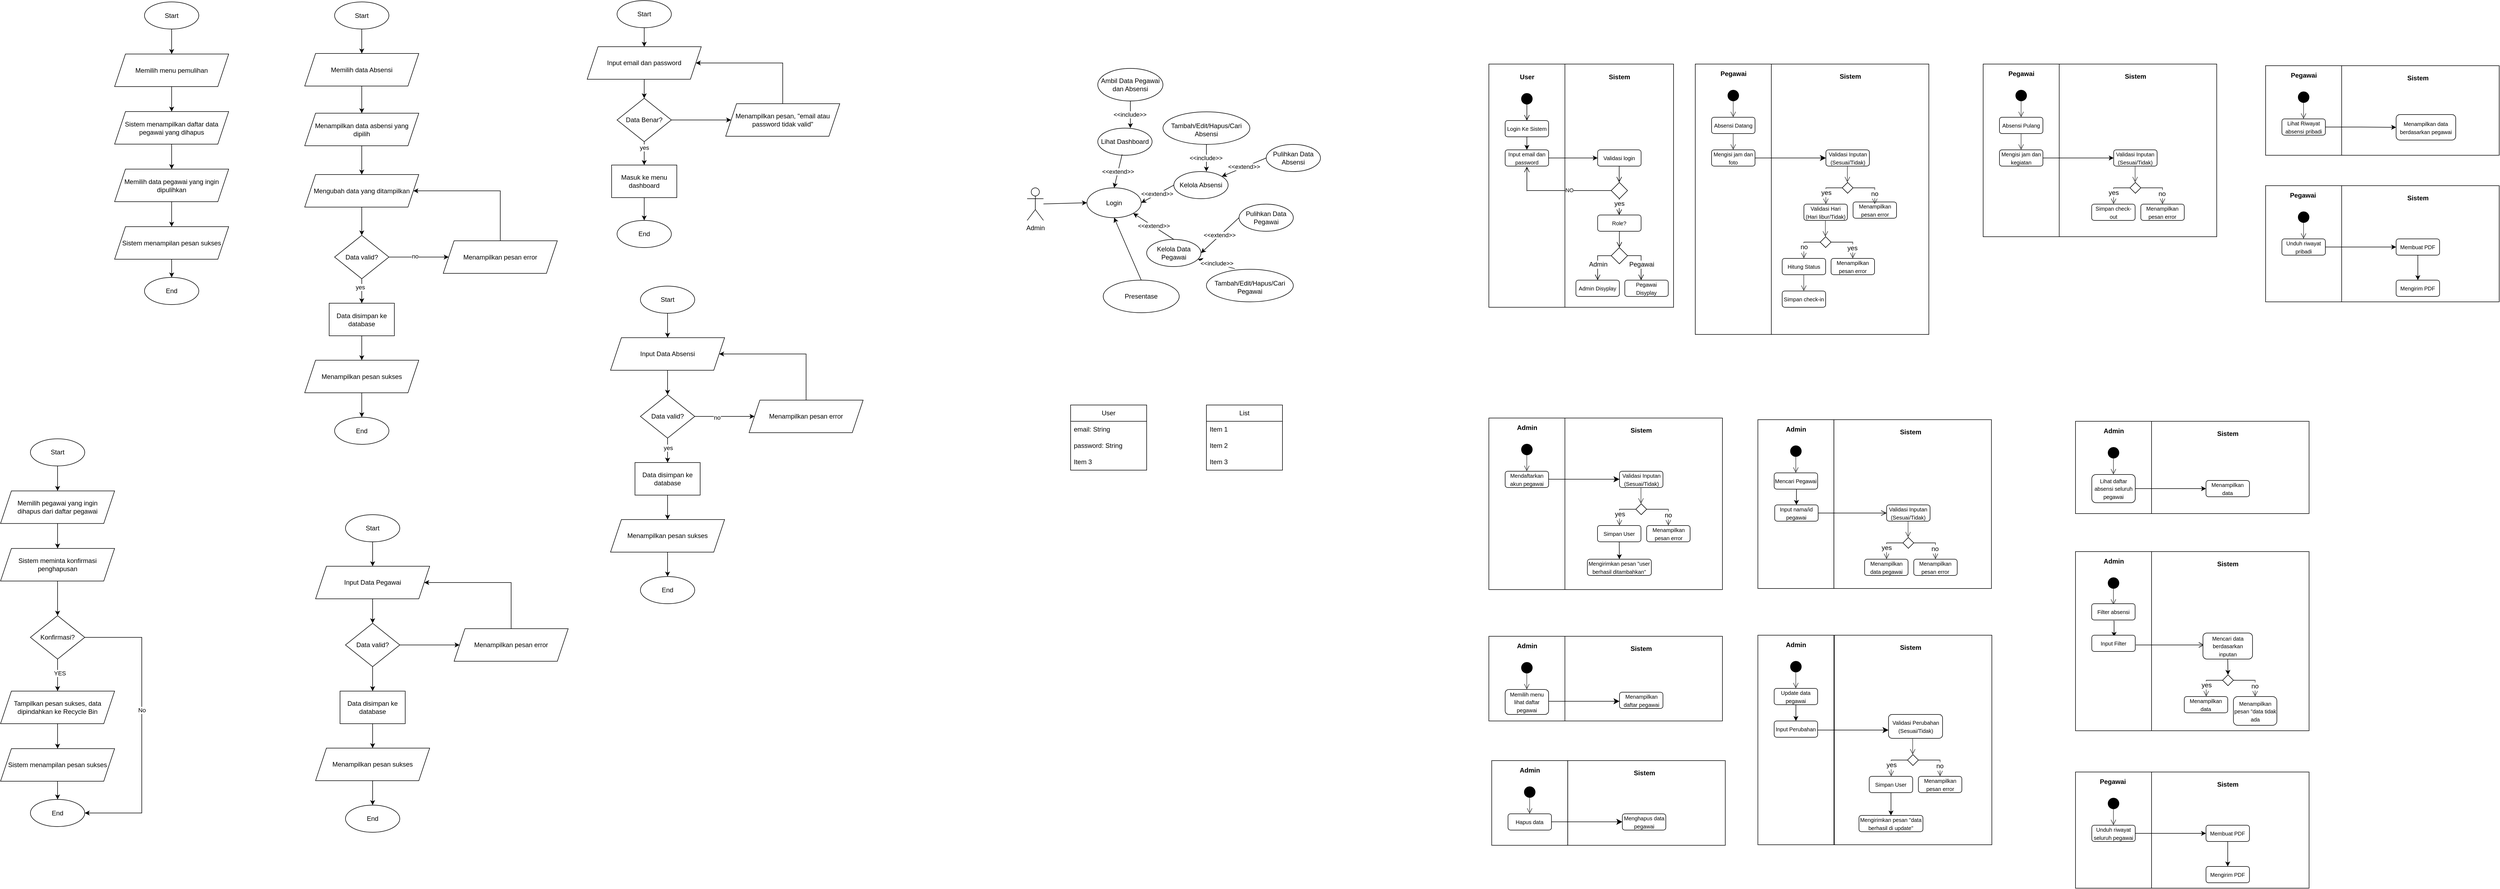 <mxfile version="27.0.1">
  <diagram name="Page-1" id="Yv0Tl1XHFK00WdUaMiFT">
    <mxGraphModel dx="4228" dy="924" grid="1" gridSize="10" guides="1" tooltips="1" connect="1" arrows="1" fold="1" page="1" pageScale="1" pageWidth="850" pageHeight="1100" math="0" shadow="0">
      <root>
        <mxCell id="0" />
        <mxCell id="1" parent="0" />
        <mxCell id="m5Xinrenpy1b4HEcEIEp-1" value="Admin" style="shape=umlActor;verticalLabelPosition=bottom;verticalAlign=top;html=1;outlineConnect=0;" parent="1" vertex="1">
          <mxGeometry x="110" y="380" width="30" height="60" as="geometry" />
        </mxCell>
        <mxCell id="m5Xinrenpy1b4HEcEIEp-2" value="Login" style="ellipse;whiteSpace=wrap;html=1;" parent="1" vertex="1">
          <mxGeometry x="220" y="380" width="100" height="55" as="geometry" />
        </mxCell>
        <mxCell id="m5Xinrenpy1b4HEcEIEp-4" value="" style="endArrow=classic;html=1;rounded=0;entryX=0;entryY=0.5;entryDx=0;entryDy=0;" parent="1" source="m5Xinrenpy1b4HEcEIEp-1" target="m5Xinrenpy1b4HEcEIEp-2" edge="1">
          <mxGeometry width="50" height="50" relative="1" as="geometry">
            <mxPoint x="380" y="580" as="sourcePoint" />
            <mxPoint x="430" y="530" as="targetPoint" />
          </mxGeometry>
        </mxCell>
        <mxCell id="m5Xinrenpy1b4HEcEIEp-5" value="Lihat Dashboard" style="ellipse;whiteSpace=wrap;html=1;" parent="1" vertex="1">
          <mxGeometry x="240" y="270" width="100" height="50" as="geometry" />
        </mxCell>
        <mxCell id="m5Xinrenpy1b4HEcEIEp-6" value="Ambil Data Pegawai dan Absensi" style="ellipse;whiteSpace=wrap;html=1;" parent="1" vertex="1">
          <mxGeometry x="240" y="160" width="120" height="60" as="geometry" />
        </mxCell>
        <mxCell id="m5Xinrenpy1b4HEcEIEp-7" value="Kelola Absensi" style="ellipse;whiteSpace=wrap;html=1;" parent="1" vertex="1">
          <mxGeometry x="380" y="350" width="100" height="50" as="geometry" />
        </mxCell>
        <mxCell id="m5Xinrenpy1b4HEcEIEp-8" value="&lt;table&gt;&lt;tbody&gt;&lt;tr&gt;&lt;td data-col-size=&quot;sm&quot; data-end=&quot;1503&quot; data-start=&quot;1487&quot;&gt;&lt;/td&gt;&lt;/tr&gt;&lt;/tbody&gt;&lt;/table&gt;&lt;table&gt;&lt;tbody&gt;&lt;tr&gt;&lt;td data-col-size=&quot;sm&quot; data-end=&quot;1542&quot; data-start=&quot;1503&quot;&gt;Tambah/Edit/Hapus/Cari Absensi&lt;/td&gt;&lt;/tr&gt;&lt;/tbody&gt;&lt;/table&gt;" style="ellipse;whiteSpace=wrap;html=1;" parent="1" vertex="1">
          <mxGeometry x="360" y="240" width="160" height="60" as="geometry" />
        </mxCell>
        <mxCell id="m5Xinrenpy1b4HEcEIEp-9" value="Pulihkan Data Absensi" style="ellipse;whiteSpace=wrap;html=1;" parent="1" vertex="1">
          <mxGeometry x="550" y="300" width="100" height="50" as="geometry" />
        </mxCell>
        <mxCell id="m5Xinrenpy1b4HEcEIEp-10" value="Kelola Data Pegawai" style="ellipse;whiteSpace=wrap;html=1;" parent="1" vertex="1">
          <mxGeometry x="330" y="475" width="100" height="50" as="geometry" />
        </mxCell>
        <mxCell id="m5Xinrenpy1b4HEcEIEp-11" value="Pulihkan Data Pegawai" style="ellipse;whiteSpace=wrap;html=1;" parent="1" vertex="1">
          <mxGeometry x="500" y="410" width="100" height="50" as="geometry" />
        </mxCell>
        <mxCell id="m5Xinrenpy1b4HEcEIEp-12" value="&lt;table&gt;&lt;tbody&gt;&lt;tr&gt;&lt;td data-col-size=&quot;sm&quot; data-end=&quot;1503&quot; data-start=&quot;1487&quot;&gt;&lt;/td&gt;&lt;/tr&gt;&lt;/tbody&gt;&lt;/table&gt;&lt;table&gt;&lt;tbody&gt;&lt;tr&gt;&lt;td data-col-size=&quot;sm&quot; data-end=&quot;1542&quot; data-start=&quot;1503&quot;&gt;Tambah/Edit/Hapus/Cari Pegawai&lt;/td&gt;&lt;/tr&gt;&lt;/tbody&gt;&lt;/table&gt;" style="ellipse;whiteSpace=wrap;html=1;" parent="1" vertex="1">
          <mxGeometry x="440" y="530" width="160" height="60" as="geometry" />
        </mxCell>
        <mxCell id="m5Xinrenpy1b4HEcEIEp-13" value="" style="endArrow=classic;html=1;rounded=0;exitX=0.448;exitY=0.97;exitDx=0;exitDy=0;exitPerimeter=0;entryX=0.5;entryY=0;entryDx=0;entryDy=0;" parent="1" source="m5Xinrenpy1b4HEcEIEp-5" target="m5Xinrenpy1b4HEcEIEp-2" edge="1">
          <mxGeometry width="50" height="50" relative="1" as="geometry">
            <mxPoint x="220" y="390" as="sourcePoint" />
            <mxPoint x="270" y="340" as="targetPoint" />
          </mxGeometry>
        </mxCell>
        <mxCell id="m5Xinrenpy1b4HEcEIEp-14" value="&amp;lt;&amp;lt;extend&amp;gt;&amp;gt;" style="edgeLabel;html=1;align=center;verticalAlign=middle;resizable=0;points=[];" parent="m5Xinrenpy1b4HEcEIEp-13" vertex="1" connectable="0">
          <mxGeometry x="0.008" y="-1" relative="1" as="geometry">
            <mxPoint as="offset" />
          </mxGeometry>
        </mxCell>
        <mxCell id="m5Xinrenpy1b4HEcEIEp-15" value="" style="endArrow=classic;html=1;rounded=0;exitX=0;exitY=0.5;exitDx=0;exitDy=0;entryX=1;entryY=0.5;entryDx=0;entryDy=0;" parent="1" source="m5Xinrenpy1b4HEcEIEp-7" target="m5Xinrenpy1b4HEcEIEp-2" edge="1">
          <mxGeometry width="50" height="50" relative="1" as="geometry">
            <mxPoint x="370" y="379.5" as="sourcePoint" />
            <mxPoint x="310" y="440.5" as="targetPoint" />
          </mxGeometry>
        </mxCell>
        <mxCell id="m5Xinrenpy1b4HEcEIEp-16" value="&amp;lt;&amp;lt;extend&amp;gt;&amp;gt;" style="edgeLabel;html=1;align=center;verticalAlign=middle;resizable=0;points=[];" parent="m5Xinrenpy1b4HEcEIEp-15" vertex="1" connectable="0">
          <mxGeometry x="0.008" y="-1" relative="1" as="geometry">
            <mxPoint as="offset" />
          </mxGeometry>
        </mxCell>
        <mxCell id="m5Xinrenpy1b4HEcEIEp-17" value="" style="endArrow=classic;html=1;rounded=0;exitX=0.5;exitY=0;exitDx=0;exitDy=0;entryX=1;entryY=1;entryDx=0;entryDy=0;" parent="1" source="m5Xinrenpy1b4HEcEIEp-10" target="m5Xinrenpy1b4HEcEIEp-2" edge="1">
          <mxGeometry width="50" height="50" relative="1" as="geometry">
            <mxPoint x="500" y="395" as="sourcePoint" />
            <mxPoint x="370.9" y="422.58" as="targetPoint" />
          </mxGeometry>
        </mxCell>
        <mxCell id="m5Xinrenpy1b4HEcEIEp-18" value="&amp;lt;&amp;lt;extend&amp;gt;&amp;gt;" style="edgeLabel;html=1;align=center;verticalAlign=middle;resizable=0;points=[];" parent="m5Xinrenpy1b4HEcEIEp-17" vertex="1" connectable="0">
          <mxGeometry x="0.008" y="-1" relative="1" as="geometry">
            <mxPoint as="offset" />
          </mxGeometry>
        </mxCell>
        <mxCell id="m5Xinrenpy1b4HEcEIEp-19" value="" style="endArrow=classic;html=1;rounded=0;exitX=0.5;exitY=1;exitDx=0;exitDy=0;entryX=0.6;entryY=0;entryDx=0;entryDy=0;entryPerimeter=0;" parent="1" source="m5Xinrenpy1b4HEcEIEp-6" target="m5Xinrenpy1b4HEcEIEp-5" edge="1">
          <mxGeometry width="50" height="50" relative="1" as="geometry">
            <mxPoint x="349" y="200" as="sourcePoint" />
            <mxPoint x="290" y="261" as="targetPoint" />
          </mxGeometry>
        </mxCell>
        <mxCell id="m5Xinrenpy1b4HEcEIEp-20" value="&amp;lt;&amp;lt;include&amp;gt;&amp;gt;" style="edgeLabel;html=1;align=center;verticalAlign=middle;resizable=0;points=[];" parent="m5Xinrenpy1b4HEcEIEp-19" vertex="1" connectable="0">
          <mxGeometry x="0.008" y="-1" relative="1" as="geometry">
            <mxPoint as="offset" />
          </mxGeometry>
        </mxCell>
        <mxCell id="m5Xinrenpy1b4HEcEIEp-22" value="" style="endArrow=classic;html=1;rounded=0;entryX=0.6;entryY=0;entryDx=0;entryDy=0;entryPerimeter=0;" parent="1" source="m5Xinrenpy1b4HEcEIEp-8" target="m5Xinrenpy1b4HEcEIEp-7" edge="1">
          <mxGeometry width="50" height="50" relative="1" as="geometry">
            <mxPoint x="427" y="241" as="sourcePoint" />
            <mxPoint x="370" y="280" as="targetPoint" />
          </mxGeometry>
        </mxCell>
        <mxCell id="m5Xinrenpy1b4HEcEIEp-23" value="&amp;lt;&amp;lt;include&amp;gt;&amp;gt;" style="edgeLabel;html=1;align=center;verticalAlign=middle;resizable=0;points=[];" parent="m5Xinrenpy1b4HEcEIEp-22" vertex="1" connectable="0">
          <mxGeometry x="0.008" y="-1" relative="1" as="geometry">
            <mxPoint as="offset" />
          </mxGeometry>
        </mxCell>
        <mxCell id="m5Xinrenpy1b4HEcEIEp-24" value="" style="endArrow=classic;html=1;rounded=0;exitX=0.326;exitY=-0.02;exitDx=0;exitDy=0;exitPerimeter=0;" parent="1" source="m5Xinrenpy1b4HEcEIEp-12" target="m5Xinrenpy1b4HEcEIEp-10" edge="1">
          <mxGeometry width="50" height="50" relative="1" as="geometry">
            <mxPoint x="608" y="309" as="sourcePoint" />
            <mxPoint x="560" y="370" as="targetPoint" />
          </mxGeometry>
        </mxCell>
        <mxCell id="m5Xinrenpy1b4HEcEIEp-25" value="&amp;lt;&amp;lt;include&amp;gt;&amp;gt;" style="edgeLabel;html=1;align=center;verticalAlign=middle;resizable=0;points=[];" parent="m5Xinrenpy1b4HEcEIEp-24" vertex="1" connectable="0">
          <mxGeometry x="0.008" y="-1" relative="1" as="geometry">
            <mxPoint as="offset" />
          </mxGeometry>
        </mxCell>
        <mxCell id="m5Xinrenpy1b4HEcEIEp-26" value="" style="endArrow=classic;html=1;rounded=0;exitX=0;exitY=0.5;exitDx=0;exitDy=0;entryX=1;entryY=0.5;entryDx=0;entryDy=0;" parent="1" source="m5Xinrenpy1b4HEcEIEp-11" target="m5Xinrenpy1b4HEcEIEp-10" edge="1">
          <mxGeometry width="50" height="50" relative="1" as="geometry">
            <mxPoint x="418" y="481" as="sourcePoint" />
            <mxPoint x="381" y="433" as="targetPoint" />
          </mxGeometry>
        </mxCell>
        <mxCell id="m5Xinrenpy1b4HEcEIEp-27" value="&amp;lt;&amp;lt;extend&amp;gt;&amp;gt;" style="edgeLabel;html=1;align=center;verticalAlign=middle;resizable=0;points=[];" parent="m5Xinrenpy1b4HEcEIEp-26" vertex="1" connectable="0">
          <mxGeometry x="0.008" y="-1" relative="1" as="geometry">
            <mxPoint as="offset" />
          </mxGeometry>
        </mxCell>
        <mxCell id="m5Xinrenpy1b4HEcEIEp-28" value="" style="endArrow=classic;html=1;rounded=0;exitX=0;exitY=0.5;exitDx=0;exitDy=0;" parent="1" source="m5Xinrenpy1b4HEcEIEp-9" target="m5Xinrenpy1b4HEcEIEp-7" edge="1">
          <mxGeometry width="50" height="50" relative="1" as="geometry">
            <mxPoint x="338" y="491" as="sourcePoint" />
            <mxPoint x="301" y="443" as="targetPoint" />
          </mxGeometry>
        </mxCell>
        <mxCell id="m5Xinrenpy1b4HEcEIEp-29" value="&amp;lt;&amp;lt;extend&amp;gt;&amp;gt;" style="edgeLabel;html=1;align=center;verticalAlign=middle;resizable=0;points=[];" parent="m5Xinrenpy1b4HEcEIEp-28" vertex="1" connectable="0">
          <mxGeometry x="0.008" y="-1" relative="1" as="geometry">
            <mxPoint as="offset" />
          </mxGeometry>
        </mxCell>
        <mxCell id="m5Xinrenpy1b4HEcEIEp-30" value="List" style="swimlane;fontStyle=0;childLayout=stackLayout;horizontal=1;startSize=30;horizontalStack=0;resizeParent=1;resizeParentMax=0;resizeLast=0;collapsible=1;marginBottom=0;whiteSpace=wrap;html=1;" parent="1" vertex="1">
          <mxGeometry x="440" y="780" width="140" height="120" as="geometry" />
        </mxCell>
        <mxCell id="m5Xinrenpy1b4HEcEIEp-31" value="Item 1" style="text;strokeColor=none;fillColor=none;align=left;verticalAlign=middle;spacingLeft=4;spacingRight=4;overflow=hidden;points=[[0,0.5],[1,0.5]];portConstraint=eastwest;rotatable=0;whiteSpace=wrap;html=1;" parent="m5Xinrenpy1b4HEcEIEp-30" vertex="1">
          <mxGeometry y="30" width="140" height="30" as="geometry" />
        </mxCell>
        <mxCell id="m5Xinrenpy1b4HEcEIEp-32" value="Item 2" style="text;strokeColor=none;fillColor=none;align=left;verticalAlign=middle;spacingLeft=4;spacingRight=4;overflow=hidden;points=[[0,0.5],[1,0.5]];portConstraint=eastwest;rotatable=0;whiteSpace=wrap;html=1;" parent="m5Xinrenpy1b4HEcEIEp-30" vertex="1">
          <mxGeometry y="60" width="140" height="30" as="geometry" />
        </mxCell>
        <mxCell id="m5Xinrenpy1b4HEcEIEp-33" value="Item 3" style="text;strokeColor=none;fillColor=none;align=left;verticalAlign=middle;spacingLeft=4;spacingRight=4;overflow=hidden;points=[[0,0.5],[1,0.5]];portConstraint=eastwest;rotatable=0;whiteSpace=wrap;html=1;" parent="m5Xinrenpy1b4HEcEIEp-30" vertex="1">
          <mxGeometry y="90" width="140" height="30" as="geometry" />
        </mxCell>
        <mxCell id="m5Xinrenpy1b4HEcEIEp-35" value="User" style="swimlane;fontStyle=0;childLayout=stackLayout;horizontal=1;startSize=30;horizontalStack=0;resizeParent=1;resizeParentMax=0;resizeLast=0;collapsible=1;marginBottom=0;whiteSpace=wrap;html=1;" parent="1" vertex="1">
          <mxGeometry x="190" y="780" width="140" height="120" as="geometry" />
        </mxCell>
        <mxCell id="m5Xinrenpy1b4HEcEIEp-36" value="email: String" style="text;strokeColor=none;fillColor=none;align=left;verticalAlign=middle;spacingLeft=4;spacingRight=4;overflow=hidden;points=[[0,0.5],[1,0.5]];portConstraint=eastwest;rotatable=0;whiteSpace=wrap;html=1;" parent="m5Xinrenpy1b4HEcEIEp-35" vertex="1">
          <mxGeometry y="30" width="140" height="30" as="geometry" />
        </mxCell>
        <mxCell id="m5Xinrenpy1b4HEcEIEp-37" value="password: String" style="text;strokeColor=none;fillColor=none;align=left;verticalAlign=middle;spacingLeft=4;spacingRight=4;overflow=hidden;points=[[0,0.5],[1,0.5]];portConstraint=eastwest;rotatable=0;whiteSpace=wrap;html=1;" parent="m5Xinrenpy1b4HEcEIEp-35" vertex="1">
          <mxGeometry y="60" width="140" height="30" as="geometry" />
        </mxCell>
        <mxCell id="m5Xinrenpy1b4HEcEIEp-38" value="Item 3" style="text;strokeColor=none;fillColor=none;align=left;verticalAlign=middle;spacingLeft=4;spacingRight=4;overflow=hidden;points=[[0,0.5],[1,0.5]];portConstraint=eastwest;rotatable=0;whiteSpace=wrap;html=1;" parent="m5Xinrenpy1b4HEcEIEp-35" vertex="1">
          <mxGeometry y="90" width="140" height="30" as="geometry" />
        </mxCell>
        <mxCell id="0dSPZriXZC8QqvjGXmse-3" value="" style="verticalLabelPosition=bottom;verticalAlign=top;html=1;shape=mxgraph.basic.rect;fillColor2=none;strokeWidth=1;size=20;indent=5;movable=1;resizable=1;rotatable=1;deletable=1;editable=1;locked=0;connectable=1;" parent="1" vertex="1">
          <mxGeometry x="1340" y="152" width="140" height="498" as="geometry" />
        </mxCell>
        <mxCell id="0dSPZriXZC8QqvjGXmse-5" value="" style="verticalLabelPosition=bottom;verticalAlign=top;html=1;shape=mxgraph.basic.rect;fillColor2=none;strokeWidth=1;size=20;indent=5;movable=1;resizable=1;rotatable=1;deletable=1;editable=1;locked=0;connectable=1;" parent="1" vertex="1">
          <mxGeometry x="1480" y="152" width="290" height="498" as="geometry" />
        </mxCell>
        <mxCell id="0dSPZriXZC8QqvjGXmse-6" value="&lt;font style=&quot;font-size: 12px;&quot;&gt;Pegawai&lt;/font&gt;" style="text;strokeColor=none;fillColor=none;html=1;fontSize=24;fontStyle=1;verticalAlign=middle;align=center;" parent="1" vertex="1">
          <mxGeometry x="1360" y="146" width="100" height="40" as="geometry" />
        </mxCell>
        <mxCell id="0dSPZriXZC8QqvjGXmse-8" value="&lt;font style=&quot;font-size: 12px;&quot;&gt;Sistem&lt;/font&gt;" style="text;strokeColor=none;fillColor=none;html=1;fontSize=24;fontStyle=1;verticalAlign=middle;align=center;" parent="1" vertex="1">
          <mxGeometry x="1575" y="156" width="100" height="30" as="geometry" />
        </mxCell>
        <mxCell id="0dSPZriXZC8QqvjGXmse-13" value="&lt;p style=&quot;white-space-collapse: preserve;&quot; dir=&quot;auto&quot;&gt;&lt;font style=&quot;font-size: 10px;&quot;&gt;Absensi Datang&lt;/font&gt;&lt;/p&gt;" style="rounded=1;whiteSpace=wrap;html=1;" parent="1" vertex="1">
          <mxGeometry x="1370" y="250" width="80" height="30" as="geometry" />
        </mxCell>
        <mxCell id="0dSPZriXZC8QqvjGXmse-137" style="edgeStyle=none;curved=1;rounded=0;orthogonalLoop=1;jettySize=auto;html=1;exitX=1;exitY=0.5;exitDx=0;exitDy=0;fontSize=12;startSize=8;endSize=8;" parent="1" source="0dSPZriXZC8QqvjGXmse-16" target="0dSPZriXZC8QqvjGXmse-126" edge="1">
          <mxGeometry relative="1" as="geometry" />
        </mxCell>
        <mxCell id="0dSPZriXZC8QqvjGXmse-16" value="&lt;p style=&quot;white-space-collapse: preserve;&quot; dir=&quot;auto&quot;&gt;&lt;font style=&quot;font-size: 10px;&quot;&gt;Mengisi jam dan foto&lt;/font&gt;&lt;/p&gt;" style="rounded=1;whiteSpace=wrap;html=1;" parent="1" vertex="1">
          <mxGeometry x="1370" y="310" width="80" height="30" as="geometry" />
        </mxCell>
        <mxCell id="0dSPZriXZC8QqvjGXmse-19" style="edgeStyle=none;curved=1;rounded=0;orthogonalLoop=1;jettySize=auto;html=1;exitX=0.5;exitY=1;exitDx=0;exitDy=0;entryX=0.5;entryY=0;entryDx=0;entryDy=0;fontSize=12;startSize=8;endSize=8;endArrow=open;endFill=0;strokeColor=light-dark(#404040, #ededed);" parent="1" edge="1">
          <mxGeometry relative="1" as="geometry">
            <mxPoint x="1409.8" y="280" as="sourcePoint" />
            <mxPoint x="1409.8" y="310" as="targetPoint" />
          </mxGeometry>
        </mxCell>
        <mxCell id="0dSPZriXZC8QqvjGXmse-67" value="" style="verticalLabelPosition=bottom;verticalAlign=top;html=1;shape=mxgraph.basic.rect;fillColor2=none;strokeWidth=1;size=20;indent=5;movable=0;resizable=0;rotatable=0;deletable=0;editable=0;locked=1;connectable=0;" parent="1" vertex="1">
          <mxGeometry x="960" y="152" width="140" height="448" as="geometry" />
        </mxCell>
        <mxCell id="0dSPZriXZC8QqvjGXmse-68" value="" style="verticalLabelPosition=bottom;verticalAlign=top;html=1;shape=mxgraph.basic.rect;fillColor2=none;strokeWidth=1;size=20;indent=5;movable=0;resizable=0;rotatable=0;deletable=0;editable=0;locked=1;connectable=0;" parent="1" vertex="1">
          <mxGeometry x="1100" y="152" width="200" height="448" as="geometry" />
        </mxCell>
        <mxCell id="0dSPZriXZC8QqvjGXmse-69" value="&lt;font style=&quot;font-size: 12px;&quot;&gt;User&lt;/font&gt;" style="text;strokeColor=none;fillColor=none;html=1;fontSize=24;fontStyle=1;verticalAlign=middle;align=center;" parent="1" vertex="1">
          <mxGeometry x="980" y="152" width="100" height="40" as="geometry" />
        </mxCell>
        <mxCell id="0dSPZriXZC8QqvjGXmse-70" value="&lt;font style=&quot;font-size: 12px;&quot;&gt;Sistem&lt;/font&gt;" style="text;strokeColor=none;fillColor=none;html=1;fontSize=24;fontStyle=1;verticalAlign=middle;align=center;" parent="1" vertex="1">
          <mxGeometry x="1150" y="152" width="100" height="40" as="geometry" />
        </mxCell>
        <mxCell id="0dSPZriXZC8QqvjGXmse-73" style="edgeStyle=none;curved=1;rounded=0;orthogonalLoop=1;jettySize=auto;html=1;exitX=0.5;exitY=1;exitDx=0;exitDy=0;entryX=0.5;entryY=0;entryDx=0;entryDy=0;fontSize=12;startSize=8;endSize=8;endArrow=open;endFill=0;" parent="1" source="0dSPZriXZC8QqvjGXmse-71" target="0dSPZriXZC8QqvjGXmse-72" edge="1">
          <mxGeometry relative="1" as="geometry" />
        </mxCell>
        <mxCell id="0dSPZriXZC8QqvjGXmse-71" value="" style="ellipse;whiteSpace=wrap;html=1;aspect=fixed;gradientColor=none;fillColor=#000000;fillStyle=solid;gradientDirection=north;" parent="1" vertex="1">
          <mxGeometry x="1020" y="206" width="20" height="20" as="geometry" />
        </mxCell>
        <mxCell id="kHghbOgyVwqgFKvwWH_L-413" style="edgeStyle=orthogonalEdgeStyle;rounded=0;orthogonalLoop=1;jettySize=auto;html=1;exitX=0.5;exitY=1;exitDx=0;exitDy=0;" parent="1" source="0dSPZriXZC8QqvjGXmse-72" target="kHghbOgyVwqgFKvwWH_L-412" edge="1">
          <mxGeometry relative="1" as="geometry" />
        </mxCell>
        <mxCell id="0dSPZriXZC8QqvjGXmse-72" value="&lt;p style=&quot;white-space-collapse: preserve;&quot; dir=&quot;auto&quot;&gt;&lt;font style=&quot;font-size: 10px;&quot;&gt;Login Ke Sistem&lt;/font&gt;&lt;/p&gt;" style="rounded=1;whiteSpace=wrap;html=1;" parent="1" vertex="1">
          <mxGeometry x="990" y="256" width="80" height="30" as="geometry" />
        </mxCell>
        <mxCell id="0dSPZriXZC8QqvjGXmse-74" value="&lt;p style=&quot;white-space-collapse: preserve;&quot; dir=&quot;auto&quot;&gt;&lt;font style=&quot;font-size: 10px;&quot;&gt;Validasi login&lt;/font&gt;&lt;/p&gt;" style="rounded=1;whiteSpace=wrap;html=1;" parent="1" vertex="1">
          <mxGeometry x="1160.25" y="310" width="80" height="30" as="geometry" />
        </mxCell>
        <mxCell id="0dSPZriXZC8QqvjGXmse-75" value="" style="rhombus;whiteSpace=wrap;html=1;" parent="1" vertex="1">
          <mxGeometry x="1185.25" y="370" width="30" height="30" as="geometry" />
        </mxCell>
        <mxCell id="0dSPZriXZC8QqvjGXmse-76" style="edgeStyle=none;curved=1;rounded=0;orthogonalLoop=1;jettySize=auto;html=1;exitX=0.5;exitY=1;exitDx=0;exitDy=0;entryX=0.5;entryY=0;entryDx=0;entryDy=0;fontSize=12;startSize=8;endSize=8;endArrow=open;endFill=0;" parent="1" edge="1">
          <mxGeometry relative="1" as="geometry">
            <mxPoint x="1199.91" y="340" as="sourcePoint" />
            <mxPoint x="1199.91" y="370" as="targetPoint" />
          </mxGeometry>
        </mxCell>
        <mxCell id="0dSPZriXZC8QqvjGXmse-81" value="" style="endArrow=none;html=1;rounded=0;fontSize=12;startSize=8;endSize=8;curved=1;entryX=0;entryY=0.5;entryDx=0;entryDy=0;" parent="1" target="0dSPZriXZC8QqvjGXmse-75" edge="1">
          <mxGeometry width="50" height="50" relative="1" as="geometry">
            <mxPoint x="1030" y="385" as="sourcePoint" />
            <mxPoint x="1164" y="331" as="targetPoint" />
          </mxGeometry>
        </mxCell>
        <mxCell id="0dSPZriXZC8QqvjGXmse-83" value="&lt;font style=&quot;font-size: 10px;&quot;&gt;NO&lt;/font&gt;" style="edgeLabel;html=1;align=center;verticalAlign=middle;resizable=0;points=[];fontSize=12;" parent="0dSPZriXZC8QqvjGXmse-81" vertex="1" connectable="0">
          <mxGeometry x="-0.0" y="1" relative="1" as="geometry">
            <mxPoint as="offset" />
          </mxGeometry>
        </mxCell>
        <mxCell id="0dSPZriXZC8QqvjGXmse-82" value="" style="endArrow=open;html=1;rounded=0;fontSize=12;startSize=8;endSize=8;curved=1;endFill=0;" parent="1" edge="1">
          <mxGeometry width="50" height="50" relative="1" as="geometry">
            <mxPoint x="1030" y="386" as="sourcePoint" />
            <mxPoint x="1030" y="341" as="targetPoint" />
          </mxGeometry>
        </mxCell>
        <mxCell id="0dSPZriXZC8QqvjGXmse-84" style="edgeStyle=none;curved=1;rounded=0;orthogonalLoop=1;jettySize=auto;html=1;exitX=0.5;exitY=1;exitDx=0;exitDy=0;entryX=0.5;entryY=0;entryDx=0;entryDy=0;fontSize=12;startSize=8;endSize=8;endArrow=open;endFill=0;" parent="1" edge="1">
          <mxGeometry relative="1" as="geometry">
            <mxPoint x="1199.96" y="400" as="sourcePoint" />
            <mxPoint x="1199.96" y="430" as="targetPoint" />
          </mxGeometry>
        </mxCell>
        <mxCell id="0dSPZriXZC8QqvjGXmse-86" value="yes" style="edgeLabel;html=1;align=center;verticalAlign=middle;resizable=0;points=[];fontSize=12;" parent="0dSPZriXZC8QqvjGXmse-84" vertex="1" connectable="0">
          <mxGeometry x="-0.385" relative="1" as="geometry">
            <mxPoint as="offset" />
          </mxGeometry>
        </mxCell>
        <mxCell id="0dSPZriXZC8QqvjGXmse-88" style="edgeStyle=none;curved=1;rounded=0;orthogonalLoop=1;jettySize=auto;html=1;exitX=0.5;exitY=1;exitDx=0;exitDy=0;entryX=0.5;entryY=0;entryDx=0;entryDy=0;fontSize=12;startSize=8;endSize=8;endArrow=open;endFill=0;" parent="1" source="0dSPZriXZC8QqvjGXmse-85" target="0dSPZriXZC8QqvjGXmse-87" edge="1">
          <mxGeometry relative="1" as="geometry" />
        </mxCell>
        <mxCell id="0dSPZriXZC8QqvjGXmse-85" value="&lt;p style=&quot;white-space-collapse: preserve;&quot; dir=&quot;auto&quot;&gt;&lt;font style=&quot;font-size: 10px;&quot;&gt;Role?&lt;/font&gt;&lt;/p&gt;" style="rounded=1;whiteSpace=wrap;html=1;" parent="1" vertex="1">
          <mxGeometry x="1160.25" y="430" width="80" height="30" as="geometry" />
        </mxCell>
        <mxCell id="0dSPZriXZC8QqvjGXmse-87" value="" style="rhombus;whiteSpace=wrap;html=1;" parent="1" vertex="1">
          <mxGeometry x="1185.25" y="490" width="30" height="30" as="geometry" />
        </mxCell>
        <mxCell id="0dSPZriXZC8QqvjGXmse-89" value="&lt;p style=&quot;white-space-collapse: preserve;&quot; dir=&quot;auto&quot;&gt;&lt;font style=&quot;font-size: 10px;&quot;&gt;Admin Disyplay&lt;/font&gt;&lt;/p&gt;" style="rounded=1;whiteSpace=wrap;html=1;" parent="1" vertex="1">
          <mxGeometry x="1120.25" y="550" width="80" height="30" as="geometry" />
        </mxCell>
        <mxCell id="0dSPZriXZC8QqvjGXmse-90" value="&lt;p style=&quot;white-space-collapse: preserve;&quot; dir=&quot;auto&quot;&gt;&lt;font style=&quot;font-size: 10px;&quot;&gt;Pegawai Disyplay&lt;/font&gt;&lt;/p&gt;" style="rounded=1;whiteSpace=wrap;html=1;" parent="1" vertex="1">
          <mxGeometry x="1210.25" y="550" width="80" height="30" as="geometry" />
        </mxCell>
        <mxCell id="0dSPZriXZC8QqvjGXmse-92" value="" style="endArrow=none;html=1;rounded=0;fontSize=12;startSize=8;endSize=8;curved=1;entryX=0;entryY=0.5;entryDx=0;entryDy=0;" parent="1" target="0dSPZriXZC8QqvjGXmse-87" edge="1">
          <mxGeometry width="50" height="50" relative="1" as="geometry">
            <mxPoint x="1160.25" y="505" as="sourcePoint" />
            <mxPoint x="1185.25" y="461" as="targetPoint" />
          </mxGeometry>
        </mxCell>
        <mxCell id="0dSPZriXZC8QqvjGXmse-93" value="" style="endArrow=open;html=1;rounded=0;fontSize=12;startSize=8;endSize=8;curved=1;entryX=0.5;entryY=0;entryDx=0;entryDy=0;endFill=0;" parent="1" target="0dSPZriXZC8QqvjGXmse-89" edge="1">
          <mxGeometry width="50" height="50" relative="1" as="geometry">
            <mxPoint x="1160.25" y="504.5" as="sourcePoint" />
            <mxPoint x="1250.25" y="500" as="targetPoint" />
          </mxGeometry>
        </mxCell>
        <mxCell id="0dSPZriXZC8QqvjGXmse-96" value="Admin" style="edgeLabel;html=1;align=center;verticalAlign=middle;resizable=0;points=[];fontSize=12;" parent="0dSPZriXZC8QqvjGXmse-93" vertex="1" connectable="0">
          <mxGeometry x="-0.294" relative="1" as="geometry">
            <mxPoint as="offset" />
          </mxGeometry>
        </mxCell>
        <mxCell id="0dSPZriXZC8QqvjGXmse-94" value="" style="endArrow=none;html=1;rounded=0;fontSize=12;startSize=8;endSize=8;curved=1;entryX=0;entryY=0.5;entryDx=0;entryDy=0;" parent="1" edge="1">
          <mxGeometry width="50" height="50" relative="1" as="geometry">
            <mxPoint x="1215.25" y="504.9" as="sourcePoint" />
            <mxPoint x="1240.25" y="504.9" as="targetPoint" />
          </mxGeometry>
        </mxCell>
        <mxCell id="0dSPZriXZC8QqvjGXmse-95" value="" style="endArrow=open;html=1;rounded=0;fontSize=12;startSize=8;endSize=8;curved=1;entryX=0.5;entryY=0;entryDx=0;entryDy=0;endFill=0;" parent="1" edge="1">
          <mxGeometry width="50" height="50" relative="1" as="geometry">
            <mxPoint x="1240.25" y="504.5" as="sourcePoint" />
            <mxPoint x="1240.25" y="550" as="targetPoint" />
          </mxGeometry>
        </mxCell>
        <mxCell id="0dSPZriXZC8QqvjGXmse-97" value="Pegawai" style="edgeLabel;html=1;align=center;verticalAlign=middle;resizable=0;points=[];fontSize=12;" parent="0dSPZriXZC8QqvjGXmse-95" vertex="1" connectable="0">
          <mxGeometry x="-0.294" relative="1" as="geometry">
            <mxPoint as="offset" />
          </mxGeometry>
        </mxCell>
        <mxCell id="0dSPZriXZC8QqvjGXmse-99" value="" style="ellipse;whiteSpace=wrap;html=1;aspect=fixed;gradientColor=none;fillColor=#000000;fillStyle=solid;gradientDirection=north;" parent="1" vertex="1">
          <mxGeometry x="1400" y="200" width="20" height="20" as="geometry" />
        </mxCell>
        <mxCell id="0dSPZriXZC8QqvjGXmse-100" style="edgeStyle=none;curved=1;rounded=0;orthogonalLoop=1;jettySize=auto;html=1;exitX=0.5;exitY=1;exitDx=0;exitDy=0;entryX=0.5;entryY=0;entryDx=0;entryDy=0;fontSize=12;startSize=8;endSize=8;endArrow=open;endFill=0;strokeColor=light-dark(#404040, #ededed);" parent="1" edge="1">
          <mxGeometry relative="1" as="geometry">
            <mxPoint x="1409.83" y="220" as="sourcePoint" />
            <mxPoint x="1409.83" y="250" as="targetPoint" />
          </mxGeometry>
        </mxCell>
        <mxCell id="0dSPZriXZC8QqvjGXmse-101" value="&lt;p style=&quot;white-space-collapse: preserve;&quot; dir=&quot;auto&quot;&gt;&lt;font style=&quot;font-size: 10px;&quot;&gt;Validasi Hari&lt;br/&gt;(Hari libur/Tidak)&lt;/font&gt;&lt;/p&gt;" style="rounded=1;whiteSpace=wrap;html=1;" parent="1" vertex="1">
          <mxGeometry x="1540" y="410" width="80" height="30" as="geometry" />
        </mxCell>
        <mxCell id="0dSPZriXZC8QqvjGXmse-102" value="&lt;p style=&quot;white-space-collapse: preserve;&quot; dir=&quot;auto&quot;&gt;&lt;font style=&quot;font-size: 10px;&quot;&gt;Hitung Status&lt;/font&gt;&lt;/p&gt;" style="rounded=1;whiteSpace=wrap;html=1;" parent="1" vertex="1">
          <mxGeometry x="1500" y="510" width="80" height="30" as="geometry" />
        </mxCell>
        <mxCell id="0dSPZriXZC8QqvjGXmse-103" style="edgeStyle=none;curved=1;rounded=0;orthogonalLoop=1;jettySize=auto;html=1;exitX=0.5;exitY=1;exitDx=0;exitDy=0;entryX=0.5;entryY=0;entryDx=0;entryDy=0;fontSize=12;startSize=8;endSize=8;endArrow=open;endFill=0;strokeColor=light-dark(#404040, #ededed);" parent="1" edge="1">
          <mxGeometry relative="1" as="geometry">
            <mxPoint x="1579.5" y="440" as="sourcePoint" />
            <mxPoint x="1579.5" y="470" as="targetPoint" />
          </mxGeometry>
        </mxCell>
        <mxCell id="0dSPZriXZC8QqvjGXmse-104" value="" style="rhombus;whiteSpace=wrap;html=1;" parent="1" vertex="1">
          <mxGeometry x="1570" y="470" width="20" height="20" as="geometry" />
        </mxCell>
        <mxCell id="0dSPZriXZC8QqvjGXmse-107" value="&lt;p style=&quot;white-space-collapse: preserve;&quot; dir=&quot;auto&quot;&gt;&lt;font style=&quot;font-size: 10px;&quot;&gt;Menampilkan pesan error&lt;/font&gt;&lt;/p&gt;" style="rounded=1;whiteSpace=wrap;html=1;" parent="1" vertex="1">
          <mxGeometry x="1590" y="510" width="80" height="30" as="geometry" />
        </mxCell>
        <mxCell id="0dSPZriXZC8QqvjGXmse-108" value="" style="endArrow=none;html=1;rounded=0;fontSize=12;startSize=8;endSize=8;curved=1;entryX=0;entryY=0.5;entryDx=0;entryDy=0;" parent="1" edge="1">
          <mxGeometry width="50" height="50" relative="1" as="geometry">
            <mxPoint x="1590" y="480" as="sourcePoint" />
            <mxPoint x="1630.5" y="480" as="targetPoint" />
          </mxGeometry>
        </mxCell>
        <mxCell id="0dSPZriXZC8QqvjGXmse-109" value="" style="endArrow=none;html=1;rounded=0;fontSize=12;startSize=8;endSize=8;curved=1;entryX=0;entryY=0.5;entryDx=0;entryDy=0;" parent="1" edge="1">
          <mxGeometry width="50" height="50" relative="1" as="geometry">
            <mxPoint x="1539.5" y="480" as="sourcePoint" />
            <mxPoint x="1570" y="480" as="targetPoint" />
          </mxGeometry>
        </mxCell>
        <mxCell id="0dSPZriXZC8QqvjGXmse-112" style="edgeStyle=none;curved=1;rounded=0;orthogonalLoop=1;jettySize=auto;html=1;exitX=0.5;exitY=1;exitDx=0;exitDy=0;entryX=0.5;entryY=0;entryDx=0;entryDy=0;fontSize=12;startSize=8;endSize=8;endArrow=open;endFill=0;strokeColor=light-dark(#404040, #ededed);" parent="1" edge="1">
          <mxGeometry relative="1" as="geometry">
            <mxPoint x="1539.88" y="480" as="sourcePoint" />
            <mxPoint x="1539.88" y="510" as="targetPoint" />
          </mxGeometry>
        </mxCell>
        <mxCell id="0dSPZriXZC8QqvjGXmse-114" value="no" style="edgeLabel;html=1;align=center;verticalAlign=middle;resizable=0;points=[];fontSize=12;" parent="0dSPZriXZC8QqvjGXmse-112" vertex="1" connectable="0">
          <mxGeometry x="-0.417" relative="1" as="geometry">
            <mxPoint as="offset" />
          </mxGeometry>
        </mxCell>
        <mxCell id="0dSPZriXZC8QqvjGXmse-113" style="edgeStyle=none;curved=1;rounded=0;orthogonalLoop=1;jettySize=auto;html=1;exitX=0.5;exitY=1;exitDx=0;exitDy=0;entryX=0.5;entryY=0;entryDx=0;entryDy=0;fontSize=12;startSize=8;endSize=8;endArrow=open;endFill=0;strokeColor=light-dark(#404040, #ededed);" parent="1" edge="1">
          <mxGeometry relative="1" as="geometry">
            <mxPoint x="1629.92" y="480" as="sourcePoint" />
            <mxPoint x="1629.92" y="510" as="targetPoint" />
          </mxGeometry>
        </mxCell>
        <mxCell id="0dSPZriXZC8QqvjGXmse-115" value="yes" style="edgeLabel;html=1;align=center;verticalAlign=middle;resizable=0;points=[];fontSize=12;" parent="0dSPZriXZC8QqvjGXmse-113" vertex="1" connectable="0">
          <mxGeometry x="-0.276" y="-1" relative="1" as="geometry">
            <mxPoint as="offset" />
          </mxGeometry>
        </mxCell>
        <mxCell id="0dSPZriXZC8QqvjGXmse-116" value="&lt;p style=&quot;white-space-collapse: preserve;&quot; dir=&quot;auto&quot;&gt;&lt;font style=&quot;font-size: 10px;&quot;&gt;Simpan check-in&lt;/font&gt;&lt;/p&gt;" style="rounded=1;whiteSpace=wrap;html=1;" parent="1" vertex="1">
          <mxGeometry x="1500" y="570" width="80" height="30" as="geometry" />
        </mxCell>
        <mxCell id="0dSPZriXZC8QqvjGXmse-117" style="edgeStyle=none;curved=1;rounded=0;orthogonalLoop=1;jettySize=auto;html=1;exitX=0.5;exitY=1;exitDx=0;exitDy=0;entryX=0.5;entryY=0;entryDx=0;entryDy=0;fontSize=12;startSize=8;endSize=8;endArrow=open;endFill=0;strokeColor=light-dark(#404040, #ededed);" parent="1" edge="1">
          <mxGeometry relative="1" as="geometry">
            <mxPoint x="1539.76" y="540" as="sourcePoint" />
            <mxPoint x="1539.76" y="570" as="targetPoint" />
          </mxGeometry>
        </mxCell>
        <mxCell id="0dSPZriXZC8QqvjGXmse-126" value="&lt;p style=&quot;white-space-collapse: preserve;&quot; dir=&quot;auto&quot;&gt;&lt;span style=&quot;font-size: 10px;&quot;&gt;Validasi Inputan&lt;br/&gt;(Sesuai/Tidak)&lt;/span&gt;&lt;/p&gt;" style="rounded=1;whiteSpace=wrap;html=1;" parent="1" vertex="1">
          <mxGeometry x="1580.5" y="310" width="80" height="30" as="geometry" />
        </mxCell>
        <mxCell id="0dSPZriXZC8QqvjGXmse-128" style="edgeStyle=none;curved=1;rounded=0;orthogonalLoop=1;jettySize=auto;html=1;exitX=0.5;exitY=1;exitDx=0;exitDy=0;entryX=0.5;entryY=0;entryDx=0;entryDy=0;fontSize=12;startSize=8;endSize=8;endArrow=open;endFill=0;strokeColor=light-dark(#404040, #ededed);" parent="1" edge="1">
          <mxGeometry relative="1" as="geometry">
            <mxPoint x="1620" y="340" as="sourcePoint" />
            <mxPoint x="1620" y="370" as="targetPoint" />
          </mxGeometry>
        </mxCell>
        <mxCell id="0dSPZriXZC8QqvjGXmse-129" value="" style="rhombus;whiteSpace=wrap;html=1;" parent="1" vertex="1">
          <mxGeometry x="1610.5" y="370" width="20" height="20" as="geometry" />
        </mxCell>
        <mxCell id="0dSPZriXZC8QqvjGXmse-130" value="&lt;p style=&quot;white-space-collapse: preserve;&quot; dir=&quot;auto&quot;&gt;&lt;font style=&quot;font-size: 10px;&quot;&gt;Menampilkan pesan error&lt;/font&gt;&lt;/p&gt;" style="rounded=1;whiteSpace=wrap;html=1;" parent="1" vertex="1">
          <mxGeometry x="1630.5" y="406" width="80" height="30" as="geometry" />
        </mxCell>
        <mxCell id="0dSPZriXZC8QqvjGXmse-131" value="" style="endArrow=none;html=1;rounded=0;fontSize=12;startSize=8;endSize=8;curved=1;entryX=0;entryY=0.5;entryDx=0;entryDy=0;" parent="1" edge="1">
          <mxGeometry width="50" height="50" relative="1" as="geometry">
            <mxPoint x="1630.5" y="380" as="sourcePoint" />
            <mxPoint x="1671" y="380" as="targetPoint" />
          </mxGeometry>
        </mxCell>
        <mxCell id="0dSPZriXZC8QqvjGXmse-132" value="" style="endArrow=none;html=1;rounded=0;fontSize=12;startSize=8;endSize=8;curved=1;entryX=0;entryY=0.5;entryDx=0;entryDy=0;" parent="1" edge="1">
          <mxGeometry width="50" height="50" relative="1" as="geometry">
            <mxPoint x="1580" y="380" as="sourcePoint" />
            <mxPoint x="1610.5" y="380" as="targetPoint" />
          </mxGeometry>
        </mxCell>
        <mxCell id="0dSPZriXZC8QqvjGXmse-133" style="edgeStyle=none;curved=1;rounded=0;orthogonalLoop=1;jettySize=auto;html=1;exitX=0.5;exitY=1;exitDx=0;exitDy=0;entryX=0.5;entryY=0;entryDx=0;entryDy=0;fontSize=12;startSize=8;endSize=8;endArrow=open;endFill=0;strokeColor=light-dark(#404040, #ededed);" parent="1" edge="1">
          <mxGeometry relative="1" as="geometry">
            <mxPoint x="1580.38" y="380" as="sourcePoint" />
            <mxPoint x="1580.38" y="410" as="targetPoint" />
          </mxGeometry>
        </mxCell>
        <mxCell id="0dSPZriXZC8QqvjGXmse-134" value="yes" style="edgeLabel;html=1;align=center;verticalAlign=middle;resizable=0;points=[];fontSize=12;" parent="0dSPZriXZC8QqvjGXmse-133" vertex="1" connectable="0">
          <mxGeometry x="-0.417" relative="1" as="geometry">
            <mxPoint as="offset" />
          </mxGeometry>
        </mxCell>
        <mxCell id="0dSPZriXZC8QqvjGXmse-135" style="edgeStyle=none;curved=1;rounded=0;orthogonalLoop=1;jettySize=auto;html=1;exitX=0.5;exitY=1;exitDx=0;exitDy=0;entryX=0.5;entryY=0;entryDx=0;entryDy=0;fontSize=12;startSize=8;endSize=8;endArrow=open;endFill=0;strokeColor=light-dark(#404040, #ededed);" parent="1" edge="1">
          <mxGeometry relative="1" as="geometry">
            <mxPoint x="1670.42" y="380" as="sourcePoint" />
            <mxPoint x="1670.42" y="410" as="targetPoint" />
          </mxGeometry>
        </mxCell>
        <mxCell id="0dSPZriXZC8QqvjGXmse-136" value="no" style="edgeLabel;html=1;align=center;verticalAlign=middle;resizable=0;points=[];fontSize=12;" parent="0dSPZriXZC8QqvjGXmse-135" vertex="1" connectable="0">
          <mxGeometry x="-0.276" y="-1" relative="1" as="geometry">
            <mxPoint as="offset" />
          </mxGeometry>
        </mxCell>
        <mxCell id="cEof3JHG57jXNJ5j5Tlc-6" style="edgeStyle=orthogonalEdgeStyle;rounded=0;orthogonalLoop=1;jettySize=auto;html=1;exitX=0.5;exitY=1;exitDx=0;exitDy=0;" parent="1" source="cEof3JHG57jXNJ5j5Tlc-2" target="cEof3JHG57jXNJ5j5Tlc-3" edge="1">
          <mxGeometry relative="1" as="geometry" />
        </mxCell>
        <mxCell id="cEof3JHG57jXNJ5j5Tlc-2" value="Start" style="ellipse;whiteSpace=wrap;html=1;" parent="1" vertex="1">
          <mxGeometry x="-645" y="35" width="100" height="50" as="geometry" />
        </mxCell>
        <mxCell id="cEof3JHG57jXNJ5j5Tlc-7" style="edgeStyle=orthogonalEdgeStyle;rounded=0;orthogonalLoop=1;jettySize=auto;html=1;exitX=0.5;exitY=1;exitDx=0;exitDy=0;entryX=0.5;entryY=0;entryDx=0;entryDy=0;" parent="1" source="cEof3JHG57jXNJ5j5Tlc-3" target="cEof3JHG57jXNJ5j5Tlc-4" edge="1">
          <mxGeometry relative="1" as="geometry" />
        </mxCell>
        <mxCell id="cEof3JHG57jXNJ5j5Tlc-3" value="Input email dan password" style="shape=parallelogram;perimeter=parallelogramPerimeter;whiteSpace=wrap;html=1;fixedSize=1;" parent="1" vertex="1">
          <mxGeometry x="-700" y="120" width="210" height="60" as="geometry" />
        </mxCell>
        <mxCell id="cEof3JHG57jXNJ5j5Tlc-8" style="edgeStyle=orthogonalEdgeStyle;rounded=0;orthogonalLoop=1;jettySize=auto;html=1;exitX=0.5;exitY=1;exitDx=0;exitDy=0;" parent="1" source="cEof3JHG57jXNJ5j5Tlc-4" target="cEof3JHG57jXNJ5j5Tlc-5" edge="1">
          <mxGeometry relative="1" as="geometry" />
        </mxCell>
        <mxCell id="cEof3JHG57jXNJ5j5Tlc-9" value="yes" style="edgeLabel;html=1;align=center;verticalAlign=middle;resizable=0;points=[];" parent="cEof3JHG57jXNJ5j5Tlc-8" vertex="1" connectable="0">
          <mxGeometry x="-0.501" relative="1" as="geometry">
            <mxPoint as="offset" />
          </mxGeometry>
        </mxCell>
        <mxCell id="cEof3JHG57jXNJ5j5Tlc-16" style="edgeStyle=orthogonalEdgeStyle;rounded=0;orthogonalLoop=1;jettySize=auto;html=1;exitX=1;exitY=0.5;exitDx=0;exitDy=0;entryX=0;entryY=0.5;entryDx=0;entryDy=0;" parent="1" source="cEof3JHG57jXNJ5j5Tlc-4" target="cEof3JHG57jXNJ5j5Tlc-15" edge="1">
          <mxGeometry relative="1" as="geometry" />
        </mxCell>
        <mxCell id="cEof3JHG57jXNJ5j5Tlc-4" value="Data Benar?" style="rhombus;whiteSpace=wrap;html=1;" parent="1" vertex="1">
          <mxGeometry x="-645" y="215" width="100" height="80" as="geometry" />
        </mxCell>
        <mxCell id="cEof3JHG57jXNJ5j5Tlc-13" style="edgeStyle=orthogonalEdgeStyle;rounded=0;orthogonalLoop=1;jettySize=auto;html=1;exitX=0.5;exitY=1;exitDx=0;exitDy=0;entryX=0.5;entryY=0;entryDx=0;entryDy=0;" parent="1" source="cEof3JHG57jXNJ5j5Tlc-5" target="cEof3JHG57jXNJ5j5Tlc-12" edge="1">
          <mxGeometry relative="1" as="geometry" />
        </mxCell>
        <mxCell id="cEof3JHG57jXNJ5j5Tlc-5" value="Masuk ke menu dashboard" style="rounded=0;whiteSpace=wrap;html=1;" parent="1" vertex="1">
          <mxGeometry x="-655" y="338" width="120" height="60" as="geometry" />
        </mxCell>
        <mxCell id="cEof3JHG57jXNJ5j5Tlc-12" value="End" style="ellipse;whiteSpace=wrap;html=1;" parent="1" vertex="1">
          <mxGeometry x="-645" y="440" width="100" height="50" as="geometry" />
        </mxCell>
        <mxCell id="cEof3JHG57jXNJ5j5Tlc-17" style="edgeStyle=orthogonalEdgeStyle;rounded=0;orthogonalLoop=1;jettySize=auto;html=1;exitX=0.5;exitY=0;exitDx=0;exitDy=0;entryX=1;entryY=0.5;entryDx=0;entryDy=0;" parent="1" source="cEof3JHG57jXNJ5j5Tlc-15" target="cEof3JHG57jXNJ5j5Tlc-3" edge="1">
          <mxGeometry relative="1" as="geometry">
            <Array as="points">
              <mxPoint x="-340" y="150" />
            </Array>
          </mxGeometry>
        </mxCell>
        <mxCell id="cEof3JHG57jXNJ5j5Tlc-15" value="Menampilkan pesan, &quot;email atau password tidak valid&quot;" style="shape=parallelogram;perimeter=parallelogramPerimeter;whiteSpace=wrap;html=1;fixedSize=1;" parent="1" vertex="1">
          <mxGeometry x="-445" y="225" width="210" height="60" as="geometry" />
        </mxCell>
        <mxCell id="cEof3JHG57jXNJ5j5Tlc-21" style="edgeStyle=orthogonalEdgeStyle;rounded=0;orthogonalLoop=1;jettySize=auto;html=1;exitX=0.5;exitY=1;exitDx=0;exitDy=0;entryX=0.5;entryY=0;entryDx=0;entryDy=0;" parent="1" source="cEof3JHG57jXNJ5j5Tlc-18" target="cEof3JHG57jXNJ5j5Tlc-19" edge="1">
          <mxGeometry relative="1" as="geometry" />
        </mxCell>
        <mxCell id="cEof3JHG57jXNJ5j5Tlc-18" value="Start" style="ellipse;whiteSpace=wrap;html=1;" parent="1" vertex="1">
          <mxGeometry x="-602" y="561" width="100" height="50" as="geometry" />
        </mxCell>
        <mxCell id="cEof3JHG57jXNJ5j5Tlc-22" style="edgeStyle=orthogonalEdgeStyle;rounded=0;orthogonalLoop=1;jettySize=auto;html=1;exitX=0.5;exitY=1;exitDx=0;exitDy=0;entryX=0.5;entryY=0;entryDx=0;entryDy=0;" parent="1" source="cEof3JHG57jXNJ5j5Tlc-19" target="cEof3JHG57jXNJ5j5Tlc-20" edge="1">
          <mxGeometry relative="1" as="geometry" />
        </mxCell>
        <mxCell id="cEof3JHG57jXNJ5j5Tlc-19" value="Input Data Absensi" style="shape=parallelogram;perimeter=parallelogramPerimeter;whiteSpace=wrap;html=1;fixedSize=1;" parent="1" vertex="1">
          <mxGeometry x="-657" y="656" width="210" height="60" as="geometry" />
        </mxCell>
        <mxCell id="cEof3JHG57jXNJ5j5Tlc-24" style="edgeStyle=orthogonalEdgeStyle;rounded=0;orthogonalLoop=1;jettySize=auto;html=1;exitX=0.5;exitY=1;exitDx=0;exitDy=0;entryX=0.5;entryY=0;entryDx=0;entryDy=0;" parent="1" source="cEof3JHG57jXNJ5j5Tlc-20" target="cEof3JHG57jXNJ5j5Tlc-23" edge="1">
          <mxGeometry relative="1" as="geometry" />
        </mxCell>
        <mxCell id="kHghbOgyVwqgFKvwWH_L-426" value="yes" style="edgeLabel;html=1;align=center;verticalAlign=middle;resizable=0;points=[];" parent="cEof3JHG57jXNJ5j5Tlc-24" vertex="1" connectable="0">
          <mxGeometry x="-0.2" y="1" relative="1" as="geometry">
            <mxPoint as="offset" />
          </mxGeometry>
        </mxCell>
        <mxCell id="cEof3JHG57jXNJ5j5Tlc-26" style="edgeStyle=orthogonalEdgeStyle;rounded=0;orthogonalLoop=1;jettySize=auto;html=1;exitX=1;exitY=0.5;exitDx=0;exitDy=0;entryX=0;entryY=0.5;entryDx=0;entryDy=0;" parent="1" source="cEof3JHG57jXNJ5j5Tlc-20" target="cEof3JHG57jXNJ5j5Tlc-25" edge="1">
          <mxGeometry relative="1" as="geometry" />
        </mxCell>
        <mxCell id="kHghbOgyVwqgFKvwWH_L-427" value="no" style="edgeLabel;html=1;align=center;verticalAlign=middle;resizable=0;points=[];" parent="cEof3JHG57jXNJ5j5Tlc-26" vertex="1" connectable="0">
          <mxGeometry x="-0.251" y="-2" relative="1" as="geometry">
            <mxPoint as="offset" />
          </mxGeometry>
        </mxCell>
        <mxCell id="cEof3JHG57jXNJ5j5Tlc-20" value="Data valid?" style="rhombus;whiteSpace=wrap;html=1;" parent="1" vertex="1">
          <mxGeometry x="-602" y="761" width="100" height="80" as="geometry" />
        </mxCell>
        <mxCell id="cEof3JHG57jXNJ5j5Tlc-29" style="edgeStyle=orthogonalEdgeStyle;rounded=0;orthogonalLoop=1;jettySize=auto;html=1;exitX=0.5;exitY=1;exitDx=0;exitDy=0;entryX=0.5;entryY=0;entryDx=0;entryDy=0;" parent="1" source="cEof3JHG57jXNJ5j5Tlc-23" target="cEof3JHG57jXNJ5j5Tlc-28" edge="1">
          <mxGeometry relative="1" as="geometry" />
        </mxCell>
        <mxCell id="cEof3JHG57jXNJ5j5Tlc-23" value="Data disimpan ke database" style="rounded=0;whiteSpace=wrap;html=1;" parent="1" vertex="1">
          <mxGeometry x="-612" y="886" width="120" height="60" as="geometry" />
        </mxCell>
        <mxCell id="cEof3JHG57jXNJ5j5Tlc-27" style="edgeStyle=orthogonalEdgeStyle;rounded=0;orthogonalLoop=1;jettySize=auto;html=1;exitX=0.5;exitY=0;exitDx=0;exitDy=0;entryX=1;entryY=0.5;entryDx=0;entryDy=0;" parent="1" source="cEof3JHG57jXNJ5j5Tlc-25" target="cEof3JHG57jXNJ5j5Tlc-19" edge="1">
          <mxGeometry relative="1" as="geometry">
            <Array as="points">
              <mxPoint x="-297" y="686" />
            </Array>
          </mxGeometry>
        </mxCell>
        <mxCell id="cEof3JHG57jXNJ5j5Tlc-25" value="Menampilkan pesan error" style="shape=parallelogram;perimeter=parallelogramPerimeter;whiteSpace=wrap;html=1;fixedSize=1;" parent="1" vertex="1">
          <mxGeometry x="-402" y="771" width="210" height="60" as="geometry" />
        </mxCell>
        <mxCell id="cEof3JHG57jXNJ5j5Tlc-31" style="edgeStyle=orthogonalEdgeStyle;rounded=0;orthogonalLoop=1;jettySize=auto;html=1;exitX=0.5;exitY=1;exitDx=0;exitDy=0;" parent="1" source="cEof3JHG57jXNJ5j5Tlc-28" target="cEof3JHG57jXNJ5j5Tlc-30" edge="1">
          <mxGeometry relative="1" as="geometry" />
        </mxCell>
        <mxCell id="cEof3JHG57jXNJ5j5Tlc-28" value="Menampilkan pesan sukses" style="shape=parallelogram;perimeter=parallelogramPerimeter;whiteSpace=wrap;html=1;fixedSize=1;" parent="1" vertex="1">
          <mxGeometry x="-657" y="991" width="210" height="60" as="geometry" />
        </mxCell>
        <mxCell id="cEof3JHG57jXNJ5j5Tlc-30" value="End" style="ellipse;whiteSpace=wrap;html=1;" parent="1" vertex="1">
          <mxGeometry x="-602" y="1096" width="100" height="50" as="geometry" />
        </mxCell>
        <mxCell id="cEof3JHG57jXNJ5j5Tlc-32" style="edgeStyle=orthogonalEdgeStyle;rounded=0;orthogonalLoop=1;jettySize=auto;html=1;exitX=0.5;exitY=1;exitDx=0;exitDy=0;entryX=0.5;entryY=0;entryDx=0;entryDy=0;" parent="1" source="cEof3JHG57jXNJ5j5Tlc-33" target="cEof3JHG57jXNJ5j5Tlc-35" edge="1">
          <mxGeometry relative="1" as="geometry" />
        </mxCell>
        <mxCell id="cEof3JHG57jXNJ5j5Tlc-33" value="Start" style="ellipse;whiteSpace=wrap;html=1;" parent="1" vertex="1">
          <mxGeometry x="-1145" y="982" width="100" height="50" as="geometry" />
        </mxCell>
        <mxCell id="cEof3JHG57jXNJ5j5Tlc-34" style="edgeStyle=orthogonalEdgeStyle;rounded=0;orthogonalLoop=1;jettySize=auto;html=1;exitX=0.5;exitY=1;exitDx=0;exitDy=0;entryX=0.5;entryY=0;entryDx=0;entryDy=0;" parent="1" source="cEof3JHG57jXNJ5j5Tlc-35" target="cEof3JHG57jXNJ5j5Tlc-38" edge="1">
          <mxGeometry relative="1" as="geometry" />
        </mxCell>
        <mxCell id="cEof3JHG57jXNJ5j5Tlc-35" value="Input Data Pegawai" style="shape=parallelogram;perimeter=parallelogramPerimeter;whiteSpace=wrap;html=1;fixedSize=1;" parent="1" vertex="1">
          <mxGeometry x="-1200" y="1077" width="210" height="60" as="geometry" />
        </mxCell>
        <mxCell id="cEof3JHG57jXNJ5j5Tlc-36" style="edgeStyle=orthogonalEdgeStyle;rounded=0;orthogonalLoop=1;jettySize=auto;html=1;exitX=0.5;exitY=1;exitDx=0;exitDy=0;entryX=0.5;entryY=0;entryDx=0;entryDy=0;" parent="1" source="cEof3JHG57jXNJ5j5Tlc-38" target="cEof3JHG57jXNJ5j5Tlc-40" edge="1">
          <mxGeometry relative="1" as="geometry" />
        </mxCell>
        <mxCell id="cEof3JHG57jXNJ5j5Tlc-37" style="edgeStyle=orthogonalEdgeStyle;rounded=0;orthogonalLoop=1;jettySize=auto;html=1;exitX=1;exitY=0.5;exitDx=0;exitDy=0;entryX=0;entryY=0.5;entryDx=0;entryDy=0;" parent="1" source="cEof3JHG57jXNJ5j5Tlc-38" target="cEof3JHG57jXNJ5j5Tlc-42" edge="1">
          <mxGeometry relative="1" as="geometry" />
        </mxCell>
        <mxCell id="cEof3JHG57jXNJ5j5Tlc-38" value="Data valid?" style="rhombus;whiteSpace=wrap;html=1;" parent="1" vertex="1">
          <mxGeometry x="-1145" y="1182" width="100" height="80" as="geometry" />
        </mxCell>
        <mxCell id="cEof3JHG57jXNJ5j5Tlc-39" style="edgeStyle=orthogonalEdgeStyle;rounded=0;orthogonalLoop=1;jettySize=auto;html=1;exitX=0.5;exitY=1;exitDx=0;exitDy=0;entryX=0.5;entryY=0;entryDx=0;entryDy=0;" parent="1" source="cEof3JHG57jXNJ5j5Tlc-40" target="cEof3JHG57jXNJ5j5Tlc-44" edge="1">
          <mxGeometry relative="1" as="geometry" />
        </mxCell>
        <mxCell id="cEof3JHG57jXNJ5j5Tlc-40" value="Data disimpan ke database" style="rounded=0;whiteSpace=wrap;html=1;" parent="1" vertex="1">
          <mxGeometry x="-1155" y="1307" width="120" height="60" as="geometry" />
        </mxCell>
        <mxCell id="cEof3JHG57jXNJ5j5Tlc-41" style="edgeStyle=orthogonalEdgeStyle;rounded=0;orthogonalLoop=1;jettySize=auto;html=1;exitX=0.5;exitY=0;exitDx=0;exitDy=0;entryX=1;entryY=0.5;entryDx=0;entryDy=0;" parent="1" source="cEof3JHG57jXNJ5j5Tlc-42" target="cEof3JHG57jXNJ5j5Tlc-35" edge="1">
          <mxGeometry relative="1" as="geometry">
            <Array as="points">
              <mxPoint x="-840" y="1107" />
            </Array>
          </mxGeometry>
        </mxCell>
        <mxCell id="cEof3JHG57jXNJ5j5Tlc-42" value="Menampilkan pesan error" style="shape=parallelogram;perimeter=parallelogramPerimeter;whiteSpace=wrap;html=1;fixedSize=1;" parent="1" vertex="1">
          <mxGeometry x="-945" y="1192" width="210" height="60" as="geometry" />
        </mxCell>
        <mxCell id="cEof3JHG57jXNJ5j5Tlc-43" style="edgeStyle=orthogonalEdgeStyle;rounded=0;orthogonalLoop=1;jettySize=auto;html=1;exitX=0.5;exitY=1;exitDx=0;exitDy=0;" parent="1" source="cEof3JHG57jXNJ5j5Tlc-44" target="cEof3JHG57jXNJ5j5Tlc-45" edge="1">
          <mxGeometry relative="1" as="geometry" />
        </mxCell>
        <mxCell id="cEof3JHG57jXNJ5j5Tlc-44" value="Menampilkan pesan sukses" style="shape=parallelogram;perimeter=parallelogramPerimeter;whiteSpace=wrap;html=1;fixedSize=1;" parent="1" vertex="1">
          <mxGeometry x="-1200" y="1412" width="210" height="60" as="geometry" />
        </mxCell>
        <mxCell id="cEof3JHG57jXNJ5j5Tlc-45" value="End" style="ellipse;whiteSpace=wrap;html=1;" parent="1" vertex="1">
          <mxGeometry x="-1145" y="1517" width="100" height="50" as="geometry" />
        </mxCell>
        <mxCell id="cEof3JHG57jXNJ5j5Tlc-46" style="edgeStyle=orthogonalEdgeStyle;rounded=0;orthogonalLoop=1;jettySize=auto;html=1;exitX=0.5;exitY=1;exitDx=0;exitDy=0;entryX=0.5;entryY=0;entryDx=0;entryDy=0;" parent="1" source="cEof3JHG57jXNJ5j5Tlc-47" target="cEof3JHG57jXNJ5j5Tlc-49" edge="1">
          <mxGeometry relative="1" as="geometry" />
        </mxCell>
        <mxCell id="cEof3JHG57jXNJ5j5Tlc-47" value="Start" style="ellipse;whiteSpace=wrap;html=1;" parent="1" vertex="1">
          <mxGeometry x="-1165" y="37.5" width="100" height="50" as="geometry" />
        </mxCell>
        <mxCell id="cEof3JHG57jXNJ5j5Tlc-61" style="edgeStyle=orthogonalEdgeStyle;rounded=0;orthogonalLoop=1;jettySize=auto;html=1;exitX=0.5;exitY=1;exitDx=0;exitDy=0;entryX=0.5;entryY=0;entryDx=0;entryDy=0;" parent="1" source="cEof3JHG57jXNJ5j5Tlc-49" target="cEof3JHG57jXNJ5j5Tlc-60" edge="1">
          <mxGeometry relative="1" as="geometry" />
        </mxCell>
        <mxCell id="cEof3JHG57jXNJ5j5Tlc-49" value="Memilih data Absensi" style="shape=parallelogram;perimeter=parallelogramPerimeter;whiteSpace=wrap;html=1;fixedSize=1;" parent="1" vertex="1">
          <mxGeometry x="-1220" y="132.5" width="210" height="60" as="geometry" />
        </mxCell>
        <mxCell id="cEof3JHG57jXNJ5j5Tlc-50" style="edgeStyle=orthogonalEdgeStyle;rounded=0;orthogonalLoop=1;jettySize=auto;html=1;exitX=0.5;exitY=1;exitDx=0;exitDy=0;entryX=0.5;entryY=0;entryDx=0;entryDy=0;" parent="1" source="cEof3JHG57jXNJ5j5Tlc-52" target="cEof3JHG57jXNJ5j5Tlc-54" edge="1">
          <mxGeometry relative="1" as="geometry" />
        </mxCell>
        <mxCell id="kHghbOgyVwqgFKvwWH_L-429" value="yes" style="edgeLabel;html=1;align=center;verticalAlign=middle;resizable=0;points=[];" parent="cEof3JHG57jXNJ5j5Tlc-50" vertex="1" connectable="0">
          <mxGeometry x="-0.313" y="-3" relative="1" as="geometry">
            <mxPoint as="offset" />
          </mxGeometry>
        </mxCell>
        <mxCell id="cEof3JHG57jXNJ5j5Tlc-51" style="edgeStyle=orthogonalEdgeStyle;rounded=0;orthogonalLoop=1;jettySize=auto;html=1;exitX=1;exitY=0.5;exitDx=0;exitDy=0;entryX=0;entryY=0.5;entryDx=0;entryDy=0;" parent="1" source="cEof3JHG57jXNJ5j5Tlc-52" target="cEof3JHG57jXNJ5j5Tlc-56" edge="1">
          <mxGeometry relative="1" as="geometry" />
        </mxCell>
        <mxCell id="kHghbOgyVwqgFKvwWH_L-428" value="no" style="edgeLabel;html=1;align=center;verticalAlign=middle;resizable=0;points=[];" parent="cEof3JHG57jXNJ5j5Tlc-51" vertex="1" connectable="0">
          <mxGeometry x="-0.132" y="2" relative="1" as="geometry">
            <mxPoint as="offset" />
          </mxGeometry>
        </mxCell>
        <mxCell id="cEof3JHG57jXNJ5j5Tlc-52" value="Data valid?" style="rhombus;whiteSpace=wrap;html=1;" parent="1" vertex="1">
          <mxGeometry x="-1165" y="467.5" width="100" height="80" as="geometry" />
        </mxCell>
        <mxCell id="cEof3JHG57jXNJ5j5Tlc-53" style="edgeStyle=orthogonalEdgeStyle;rounded=0;orthogonalLoop=1;jettySize=auto;html=1;exitX=0.5;exitY=1;exitDx=0;exitDy=0;entryX=0.5;entryY=0;entryDx=0;entryDy=0;" parent="1" source="cEof3JHG57jXNJ5j5Tlc-54" target="cEof3JHG57jXNJ5j5Tlc-58" edge="1">
          <mxGeometry relative="1" as="geometry" />
        </mxCell>
        <mxCell id="cEof3JHG57jXNJ5j5Tlc-54" value="Data disimpan ke database" style="rounded=0;whiteSpace=wrap;html=1;" parent="1" vertex="1">
          <mxGeometry x="-1175" y="592.5" width="120" height="60" as="geometry" />
        </mxCell>
        <mxCell id="cEof3JHG57jXNJ5j5Tlc-55" style="edgeStyle=orthogonalEdgeStyle;rounded=0;orthogonalLoop=1;jettySize=auto;html=1;exitX=0.5;exitY=0;exitDx=0;exitDy=0;" parent="1" source="cEof3JHG57jXNJ5j5Tlc-56" target="cEof3JHG57jXNJ5j5Tlc-62" edge="1">
          <mxGeometry relative="1" as="geometry">
            <mxPoint x="-990" y="162.5" as="targetPoint" />
            <Array as="points">
              <mxPoint x="-860" y="385.5" />
            </Array>
          </mxGeometry>
        </mxCell>
        <mxCell id="cEof3JHG57jXNJ5j5Tlc-56" value="Menampilkan pesan error" style="shape=parallelogram;perimeter=parallelogramPerimeter;whiteSpace=wrap;html=1;fixedSize=1;" parent="1" vertex="1">
          <mxGeometry x="-965" y="477.5" width="210" height="60" as="geometry" />
        </mxCell>
        <mxCell id="cEof3JHG57jXNJ5j5Tlc-57" style="edgeStyle=orthogonalEdgeStyle;rounded=0;orthogonalLoop=1;jettySize=auto;html=1;exitX=0.5;exitY=1;exitDx=0;exitDy=0;" parent="1" source="cEof3JHG57jXNJ5j5Tlc-58" target="cEof3JHG57jXNJ5j5Tlc-59" edge="1">
          <mxGeometry relative="1" as="geometry" />
        </mxCell>
        <mxCell id="cEof3JHG57jXNJ5j5Tlc-58" value="Menampilkan pesan sukses" style="shape=parallelogram;perimeter=parallelogramPerimeter;whiteSpace=wrap;html=1;fixedSize=1;" parent="1" vertex="1">
          <mxGeometry x="-1220" y="697.5" width="210" height="60" as="geometry" />
        </mxCell>
        <mxCell id="cEof3JHG57jXNJ5j5Tlc-59" value="End" style="ellipse;whiteSpace=wrap;html=1;" parent="1" vertex="1">
          <mxGeometry x="-1165" y="802.5" width="100" height="50" as="geometry" />
        </mxCell>
        <mxCell id="cEof3JHG57jXNJ5j5Tlc-63" style="edgeStyle=orthogonalEdgeStyle;rounded=0;orthogonalLoop=1;jettySize=auto;html=1;exitX=0.5;exitY=1;exitDx=0;exitDy=0;entryX=0.5;entryY=0;entryDx=0;entryDy=0;" parent="1" source="cEof3JHG57jXNJ5j5Tlc-60" target="cEof3JHG57jXNJ5j5Tlc-62" edge="1">
          <mxGeometry relative="1" as="geometry" />
        </mxCell>
        <mxCell id="cEof3JHG57jXNJ5j5Tlc-60" value="Menampilkan data asbensi yang &lt;br&gt;dipilih" style="shape=parallelogram;perimeter=parallelogramPerimeter;whiteSpace=wrap;html=1;fixedSize=1;" parent="1" vertex="1">
          <mxGeometry x="-1220" y="242.5" width="210" height="60" as="geometry" />
        </mxCell>
        <mxCell id="cEof3JHG57jXNJ5j5Tlc-64" style="edgeStyle=orthogonalEdgeStyle;rounded=0;orthogonalLoop=1;jettySize=auto;html=1;exitX=0.5;exitY=1;exitDx=0;exitDy=0;entryX=0.5;entryY=0;entryDx=0;entryDy=0;" parent="1" source="cEof3JHG57jXNJ5j5Tlc-62" target="cEof3JHG57jXNJ5j5Tlc-52" edge="1">
          <mxGeometry relative="1" as="geometry" />
        </mxCell>
        <mxCell id="cEof3JHG57jXNJ5j5Tlc-62" value="Mengubah data yang ditampilkan" style="shape=parallelogram;perimeter=parallelogramPerimeter;whiteSpace=wrap;html=1;fixedSize=1;" parent="1" vertex="1">
          <mxGeometry x="-1220" y="355.5" width="210" height="60" as="geometry" />
        </mxCell>
        <mxCell id="kHghbOgyVwqgFKvwWH_L-1" value="" style="verticalLabelPosition=bottom;verticalAlign=top;html=1;shape=mxgraph.basic.rect;fillColor2=none;strokeWidth=1;size=20;indent=5;movable=1;resizable=1;rotatable=1;deletable=1;editable=1;locked=0;connectable=1;" parent="1" vertex="1">
          <mxGeometry x="1870" y="152" width="140" height="318" as="geometry" />
        </mxCell>
        <mxCell id="kHghbOgyVwqgFKvwWH_L-2" value="" style="verticalLabelPosition=bottom;verticalAlign=top;html=1;shape=mxgraph.basic.rect;fillColor2=none;strokeWidth=1;size=20;indent=5;movable=1;resizable=1;rotatable=1;deletable=1;editable=1;locked=0;connectable=1;" parent="1" vertex="1">
          <mxGeometry x="2010" y="152" width="290" height="318" as="geometry" />
        </mxCell>
        <mxCell id="kHghbOgyVwqgFKvwWH_L-3" value="&lt;font style=&quot;font-size: 12px;&quot;&gt;Pegawai&lt;/font&gt;" style="text;strokeColor=none;fillColor=none;html=1;fontSize=24;fontStyle=1;verticalAlign=middle;align=center;" parent="1" vertex="1">
          <mxGeometry x="1890" y="146" width="100" height="40" as="geometry" />
        </mxCell>
        <mxCell id="kHghbOgyVwqgFKvwWH_L-4" value="&lt;font style=&quot;font-size: 12px;&quot;&gt;Sistem&lt;/font&gt;" style="text;strokeColor=none;fillColor=none;html=1;fontSize=24;fontStyle=1;verticalAlign=middle;align=center;" parent="1" vertex="1">
          <mxGeometry x="2100.25" y="156" width="100" height="30" as="geometry" />
        </mxCell>
        <mxCell id="kHghbOgyVwqgFKvwWH_L-5" value="&lt;p style=&quot;white-space-collapse: preserve;&quot; dir=&quot;auto&quot;&gt;&lt;font style=&quot;font-size: 10px;&quot;&gt;Absensi Pulang&lt;/font&gt;&lt;/p&gt;" style="rounded=1;whiteSpace=wrap;html=1;" parent="1" vertex="1">
          <mxGeometry x="1900" y="250" width="80" height="30" as="geometry" />
        </mxCell>
        <mxCell id="kHghbOgyVwqgFKvwWH_L-9" value="" style="ellipse;whiteSpace=wrap;html=1;aspect=fixed;gradientColor=none;fillColor=#000000;fillStyle=solid;gradientDirection=north;" parent="1" vertex="1">
          <mxGeometry x="1930" y="200" width="20" height="20" as="geometry" />
        </mxCell>
        <mxCell id="kHghbOgyVwqgFKvwWH_L-10" style="edgeStyle=none;curved=1;rounded=0;orthogonalLoop=1;jettySize=auto;html=1;exitX=0.5;exitY=1;exitDx=0;exitDy=0;entryX=0.5;entryY=0;entryDx=0;entryDy=0;fontSize=12;startSize=8;endSize=8;endArrow=open;endFill=0;strokeColor=light-dark(#404040, #ededed);" parent="1" edge="1">
          <mxGeometry relative="1" as="geometry">
            <mxPoint x="1939.83" y="220" as="sourcePoint" />
            <mxPoint x="1939.83" y="250" as="targetPoint" />
          </mxGeometry>
        </mxCell>
        <mxCell id="kHghbOgyVwqgFKvwWH_L-85" style="edgeStyle=orthogonalEdgeStyle;rounded=0;orthogonalLoop=1;jettySize=auto;html=1;exitX=1;exitY=0.5;exitDx=0;exitDy=0;entryX=0;entryY=0.5;entryDx=0;entryDy=0;" parent="1" source="kHghbOgyVwqgFKvwWH_L-49" target="kHghbOgyVwqgFKvwWH_L-75" edge="1">
          <mxGeometry relative="1" as="geometry" />
        </mxCell>
        <mxCell id="kHghbOgyVwqgFKvwWH_L-49" value="&lt;p style=&quot;white-space-collapse: preserve;&quot; dir=&quot;auto&quot;&gt;&lt;font style=&quot;font-size: 10px;&quot;&gt;Mengisi jam dan kegiatan&lt;/font&gt;&lt;/p&gt;" style="rounded=1;whiteSpace=wrap;html=1;" parent="1" vertex="1">
          <mxGeometry x="1900" y="310" width="80" height="30" as="geometry" />
        </mxCell>
        <mxCell id="kHghbOgyVwqgFKvwWH_L-50" style="edgeStyle=none;curved=1;rounded=0;orthogonalLoop=1;jettySize=auto;html=1;exitX=0.5;exitY=1;exitDx=0;exitDy=0;entryX=0.5;entryY=0;entryDx=0;entryDy=0;fontSize=12;startSize=8;endSize=8;endArrow=open;endFill=0;strokeColor=light-dark(#404040, #ededed);" parent="1" edge="1">
          <mxGeometry relative="1" as="geometry">
            <mxPoint x="1939.8" y="280" as="sourcePoint" />
            <mxPoint x="1939.8" y="310" as="targetPoint" />
          </mxGeometry>
        </mxCell>
        <mxCell id="kHghbOgyVwqgFKvwWH_L-74" value="&lt;p style=&quot;white-space-collapse: preserve;&quot; dir=&quot;auto&quot;&gt;&lt;span style=&quot;font-size: 10px;&quot;&gt;Simpan check-out&lt;/span&gt;&lt;/p&gt;" style="rounded=1;whiteSpace=wrap;html=1;" parent="1" vertex="1">
          <mxGeometry x="2069.75" y="410" width="80" height="30" as="geometry" />
        </mxCell>
        <mxCell id="kHghbOgyVwqgFKvwWH_L-75" value="&lt;p style=&quot;white-space-collapse: preserve;&quot; dir=&quot;auto&quot;&gt;&lt;span style=&quot;font-size: 10px;&quot;&gt;Validasi Inputan&lt;br/&gt;(Sesuai/Tidak)&lt;/span&gt;&lt;/p&gt;" style="rounded=1;whiteSpace=wrap;html=1;" parent="1" vertex="1">
          <mxGeometry x="2110.25" y="310" width="80" height="30" as="geometry" />
        </mxCell>
        <mxCell id="kHghbOgyVwqgFKvwWH_L-76" style="edgeStyle=none;curved=1;rounded=0;orthogonalLoop=1;jettySize=auto;html=1;exitX=0.5;exitY=1;exitDx=0;exitDy=0;entryX=0.5;entryY=0;entryDx=0;entryDy=0;fontSize=12;startSize=8;endSize=8;endArrow=open;endFill=0;strokeColor=light-dark(#404040, #ededed);" parent="1" edge="1">
          <mxGeometry relative="1" as="geometry">
            <mxPoint x="2149.75" y="340" as="sourcePoint" />
            <mxPoint x="2149.75" y="370" as="targetPoint" />
          </mxGeometry>
        </mxCell>
        <mxCell id="kHghbOgyVwqgFKvwWH_L-77" value="" style="rhombus;whiteSpace=wrap;html=1;" parent="1" vertex="1">
          <mxGeometry x="2140.25" y="370" width="20" height="20" as="geometry" />
        </mxCell>
        <mxCell id="kHghbOgyVwqgFKvwWH_L-78" value="&lt;p style=&quot;white-space-collapse: preserve;&quot; dir=&quot;auto&quot;&gt;&lt;font style=&quot;font-size: 10px;&quot;&gt;Menampilkan pesan error&lt;/font&gt;&lt;/p&gt;" style="rounded=1;whiteSpace=wrap;html=1;" parent="1" vertex="1">
          <mxGeometry x="2160.25" y="410" width="80" height="30" as="geometry" />
        </mxCell>
        <mxCell id="kHghbOgyVwqgFKvwWH_L-79" value="" style="endArrow=none;html=1;rounded=0;fontSize=12;startSize=8;endSize=8;curved=1;entryX=0;entryY=0.5;entryDx=0;entryDy=0;" parent="1" edge="1">
          <mxGeometry width="50" height="50" relative="1" as="geometry">
            <mxPoint x="2160.25" y="380" as="sourcePoint" />
            <mxPoint x="2200.75" y="380" as="targetPoint" />
          </mxGeometry>
        </mxCell>
        <mxCell id="kHghbOgyVwqgFKvwWH_L-80" value="" style="endArrow=none;html=1;rounded=0;fontSize=12;startSize=8;endSize=8;curved=1;entryX=0;entryY=0.5;entryDx=0;entryDy=0;" parent="1" edge="1">
          <mxGeometry width="50" height="50" relative="1" as="geometry">
            <mxPoint x="2109.75" y="380" as="sourcePoint" />
            <mxPoint x="2140.25" y="380" as="targetPoint" />
          </mxGeometry>
        </mxCell>
        <mxCell id="kHghbOgyVwqgFKvwWH_L-81" style="edgeStyle=none;curved=1;rounded=0;orthogonalLoop=1;jettySize=auto;html=1;exitX=0.5;exitY=1;exitDx=0;exitDy=0;entryX=0.5;entryY=0;entryDx=0;entryDy=0;fontSize=12;startSize=8;endSize=8;endArrow=open;endFill=0;strokeColor=light-dark(#404040, #ededed);" parent="1" edge="1">
          <mxGeometry relative="1" as="geometry">
            <mxPoint x="2110.13" y="380" as="sourcePoint" />
            <mxPoint x="2110.13" y="410" as="targetPoint" />
          </mxGeometry>
        </mxCell>
        <mxCell id="kHghbOgyVwqgFKvwWH_L-82" value="yes" style="edgeLabel;html=1;align=center;verticalAlign=middle;resizable=0;points=[];fontSize=12;" parent="kHghbOgyVwqgFKvwWH_L-81" vertex="1" connectable="0">
          <mxGeometry x="-0.417" relative="1" as="geometry">
            <mxPoint as="offset" />
          </mxGeometry>
        </mxCell>
        <mxCell id="kHghbOgyVwqgFKvwWH_L-83" style="edgeStyle=none;curved=1;rounded=0;orthogonalLoop=1;jettySize=auto;html=1;exitX=0.5;exitY=1;exitDx=0;exitDy=0;entryX=0.5;entryY=0;entryDx=0;entryDy=0;fontSize=12;startSize=8;endSize=8;endArrow=open;endFill=0;strokeColor=light-dark(#404040, #ededed);" parent="1" edge="1">
          <mxGeometry relative="1" as="geometry">
            <mxPoint x="2200.17" y="380" as="sourcePoint" />
            <mxPoint x="2200.17" y="410" as="targetPoint" />
          </mxGeometry>
        </mxCell>
        <mxCell id="kHghbOgyVwqgFKvwWH_L-84" value="no" style="edgeLabel;html=1;align=center;verticalAlign=middle;resizable=0;points=[];fontSize=12;" parent="kHghbOgyVwqgFKvwWH_L-83" vertex="1" connectable="0">
          <mxGeometry x="-0.276" y="-1" relative="1" as="geometry">
            <mxPoint as="offset" />
          </mxGeometry>
        </mxCell>
        <mxCell id="kHghbOgyVwqgFKvwWH_L-107" value="" style="verticalLabelPosition=bottom;verticalAlign=top;html=1;shape=mxgraph.basic.rect;fillColor2=none;strokeWidth=1;size=20;indent=5;movable=1;resizable=1;rotatable=1;deletable=1;editable=1;locked=0;connectable=1;" parent="1" vertex="1">
          <mxGeometry x="2390" y="155" width="140" height="165" as="geometry" />
        </mxCell>
        <mxCell id="kHghbOgyVwqgFKvwWH_L-108" value="" style="verticalLabelPosition=bottom;verticalAlign=top;html=1;shape=mxgraph.basic.rect;fillColor2=none;strokeWidth=1;size=20;indent=5;movable=1;resizable=1;rotatable=1;deletable=1;editable=1;locked=0;connectable=1;" parent="1" vertex="1">
          <mxGeometry x="2530" y="155" width="290" height="165" as="geometry" />
        </mxCell>
        <mxCell id="kHghbOgyVwqgFKvwWH_L-109" value="&lt;font style=&quot;font-size: 12px;&quot;&gt;Pegawai&lt;/font&gt;" style="text;strokeColor=none;fillColor=none;html=1;fontSize=24;fontStyle=1;verticalAlign=middle;align=center;" parent="1" vertex="1">
          <mxGeometry x="2410" y="149" width="100" height="40" as="geometry" />
        </mxCell>
        <mxCell id="kHghbOgyVwqgFKvwWH_L-110" value="&lt;font style=&quot;font-size: 12px;&quot;&gt;Sistem&lt;/font&gt;" style="text;strokeColor=none;fillColor=none;html=1;fontSize=24;fontStyle=1;verticalAlign=middle;align=center;" parent="1" vertex="1">
          <mxGeometry x="2620.25" y="159" width="100" height="30" as="geometry" />
        </mxCell>
        <mxCell id="kHghbOgyVwqgFKvwWH_L-131" style="edgeStyle=orthogonalEdgeStyle;rounded=0;orthogonalLoop=1;jettySize=auto;html=1;exitX=1;exitY=0.5;exitDx=0;exitDy=0;entryX=0;entryY=0.5;entryDx=0;entryDy=0;" parent="1" source="kHghbOgyVwqgFKvwWH_L-111" target="kHghbOgyVwqgFKvwWH_L-128" edge="1">
          <mxGeometry relative="1" as="geometry" />
        </mxCell>
        <mxCell id="kHghbOgyVwqgFKvwWH_L-111" value="&lt;p style=&quot;white-space-collapse: preserve;&quot; dir=&quot;auto&quot;&gt;&lt;font style=&quot;font-size: 10px;&quot;&gt;Lihat Riwayat absensi pribadi&lt;/font&gt;&lt;/p&gt;" style="rounded=1;whiteSpace=wrap;html=1;" parent="1" vertex="1">
          <mxGeometry x="2420" y="253" width="80" height="30" as="geometry" />
        </mxCell>
        <mxCell id="kHghbOgyVwqgFKvwWH_L-112" value="" style="ellipse;whiteSpace=wrap;html=1;aspect=fixed;gradientColor=none;fillColor=#000000;fillStyle=solid;gradientDirection=north;" parent="1" vertex="1">
          <mxGeometry x="2450" y="203" width="20" height="20" as="geometry" />
        </mxCell>
        <mxCell id="kHghbOgyVwqgFKvwWH_L-113" style="edgeStyle=none;curved=1;rounded=0;orthogonalLoop=1;jettySize=auto;html=1;exitX=0.5;exitY=1;exitDx=0;exitDy=0;entryX=0.5;entryY=0;entryDx=0;entryDy=0;fontSize=12;startSize=8;endSize=8;endArrow=open;endFill=0;strokeColor=light-dark(#404040, #ededed);" parent="1" edge="1">
          <mxGeometry relative="1" as="geometry">
            <mxPoint x="2459.83" y="223" as="sourcePoint" />
            <mxPoint x="2459.83" y="253" as="targetPoint" />
          </mxGeometry>
        </mxCell>
        <mxCell id="kHghbOgyVwqgFKvwWH_L-128" value="&lt;p style=&quot;white-space-collapse: preserve;&quot; dir=&quot;auto&quot;&gt;&lt;span style=&quot;font-size: 10px;&quot;&gt;Menampilkan data berdasarkan pegawai&lt;/span&gt;&lt;/p&gt;" style="rounded=1;whiteSpace=wrap;html=1;" parent="1" vertex="1">
          <mxGeometry x="2630.25" y="245" width="109.75" height="47" as="geometry" />
        </mxCell>
        <mxCell id="kHghbOgyVwqgFKvwWH_L-133" value="" style="verticalLabelPosition=bottom;verticalAlign=top;html=1;shape=mxgraph.basic.rect;fillColor2=none;strokeWidth=1;size=20;indent=5;movable=1;resizable=1;rotatable=1;deletable=1;editable=1;locked=0;connectable=1;" parent="1" vertex="1">
          <mxGeometry x="2390" y="376" width="140" height="214" as="geometry" />
        </mxCell>
        <mxCell id="kHghbOgyVwqgFKvwWH_L-134" value="" style="verticalLabelPosition=bottom;verticalAlign=top;html=1;shape=mxgraph.basic.rect;fillColor2=none;strokeWidth=1;size=20;indent=5;movable=1;resizable=1;rotatable=1;deletable=1;editable=1;locked=0;connectable=1;" parent="1" vertex="1">
          <mxGeometry x="2530" y="376" width="290" height="214" as="geometry" />
        </mxCell>
        <mxCell id="kHghbOgyVwqgFKvwWH_L-135" value="&lt;font style=&quot;font-size: 12px;&quot;&gt;Pegawai&amp;nbsp;&lt;/font&gt;" style="text;strokeColor=none;fillColor=none;html=1;fontSize=24;fontStyle=1;verticalAlign=middle;align=center;" parent="1" vertex="1">
          <mxGeometry x="2410" y="370" width="100" height="40" as="geometry" />
        </mxCell>
        <mxCell id="kHghbOgyVwqgFKvwWH_L-136" value="&lt;font style=&quot;font-size: 12px;&quot;&gt;Sistem&lt;/font&gt;" style="text;strokeColor=none;fillColor=none;html=1;fontSize=24;fontStyle=1;verticalAlign=middle;align=center;" parent="1" vertex="1">
          <mxGeometry x="2620.25" y="380" width="100" height="30" as="geometry" />
        </mxCell>
        <mxCell id="kHghbOgyVwqgFKvwWH_L-137" style="edgeStyle=orthogonalEdgeStyle;rounded=0;orthogonalLoop=1;jettySize=auto;html=1;exitX=1;exitY=0.5;exitDx=0;exitDy=0;entryX=0;entryY=0.5;entryDx=0;entryDy=0;" parent="1" source="kHghbOgyVwqgFKvwWH_L-138" target="kHghbOgyVwqgFKvwWH_L-141" edge="1">
          <mxGeometry relative="1" as="geometry" />
        </mxCell>
        <mxCell id="kHghbOgyVwqgFKvwWH_L-138" value="&lt;p style=&quot;white-space-collapse: preserve;&quot; dir=&quot;auto&quot;&gt;&lt;font style=&quot;font-size: 10px;&quot;&gt;Unduh riwayat pribadi&lt;/font&gt;&lt;/p&gt;" style="rounded=1;whiteSpace=wrap;html=1;" parent="1" vertex="1">
          <mxGeometry x="2420" y="474" width="80" height="30" as="geometry" />
        </mxCell>
        <mxCell id="kHghbOgyVwqgFKvwWH_L-139" value="" style="ellipse;whiteSpace=wrap;html=1;aspect=fixed;gradientColor=none;fillColor=#000000;fillStyle=solid;gradientDirection=north;" parent="1" vertex="1">
          <mxGeometry x="2450" y="424" width="20" height="20" as="geometry" />
        </mxCell>
        <mxCell id="kHghbOgyVwqgFKvwWH_L-140" style="edgeStyle=none;curved=1;rounded=0;orthogonalLoop=1;jettySize=auto;html=1;exitX=0.5;exitY=1;exitDx=0;exitDy=0;entryX=0.5;entryY=0;entryDx=0;entryDy=0;fontSize=12;startSize=8;endSize=8;endArrow=open;endFill=0;strokeColor=light-dark(#404040, #ededed);" parent="1" edge="1">
          <mxGeometry relative="1" as="geometry">
            <mxPoint x="2459.83" y="444" as="sourcePoint" />
            <mxPoint x="2459.83" y="474" as="targetPoint" />
          </mxGeometry>
        </mxCell>
        <mxCell id="kHghbOgyVwqgFKvwWH_L-143" style="edgeStyle=orthogonalEdgeStyle;rounded=0;orthogonalLoop=1;jettySize=auto;html=1;exitX=0.5;exitY=1;exitDx=0;exitDy=0;entryX=0.5;entryY=0;entryDx=0;entryDy=0;" parent="1" source="kHghbOgyVwqgFKvwWH_L-141" target="kHghbOgyVwqgFKvwWH_L-142" edge="1">
          <mxGeometry relative="1" as="geometry" />
        </mxCell>
        <mxCell id="kHghbOgyVwqgFKvwWH_L-141" value="&lt;p style=&quot;white-space-collapse: preserve;&quot; dir=&quot;auto&quot;&gt;&lt;span style=&quot;font-size: 10px;&quot;&gt;Membuat PDF&lt;/span&gt;&lt;/p&gt;" style="rounded=1;whiteSpace=wrap;html=1;" parent="1" vertex="1">
          <mxGeometry x="2630.25" y="474" width="80" height="30" as="geometry" />
        </mxCell>
        <mxCell id="kHghbOgyVwqgFKvwWH_L-142" value="&lt;p style=&quot;white-space-collapse: preserve;&quot; dir=&quot;auto&quot;&gt;&lt;span style=&quot;font-size: 10px;&quot;&gt;Mengirim PDF&lt;/span&gt;&lt;/p&gt;" style="rounded=1;whiteSpace=wrap;html=1;" parent="1" vertex="1">
          <mxGeometry x="2630.25" y="550" width="80" height="30" as="geometry" />
        </mxCell>
        <mxCell id="kHghbOgyVwqgFKvwWH_L-144" value="" style="verticalLabelPosition=bottom;verticalAlign=top;html=1;shape=mxgraph.basic.rect;fillColor2=none;strokeWidth=1;size=20;indent=5;movable=1;resizable=1;rotatable=1;deletable=1;editable=1;locked=0;connectable=1;" parent="1" vertex="1">
          <mxGeometry x="960" y="804" width="140" height="316" as="geometry" />
        </mxCell>
        <mxCell id="kHghbOgyVwqgFKvwWH_L-145" value="" style="verticalLabelPosition=bottom;verticalAlign=top;html=1;shape=mxgraph.basic.rect;fillColor2=none;strokeWidth=1;size=20;indent=5;movable=1;resizable=1;rotatable=1;deletable=1;editable=1;locked=0;connectable=1;" parent="1" vertex="1">
          <mxGeometry x="1100" y="804" width="290" height="316" as="geometry" />
        </mxCell>
        <mxCell id="kHghbOgyVwqgFKvwWH_L-146" value="&lt;font style=&quot;font-size: 12px;&quot;&gt;Admin&lt;/font&gt;" style="text;strokeColor=none;fillColor=none;html=1;fontSize=24;fontStyle=1;verticalAlign=middle;align=center;" parent="1" vertex="1">
          <mxGeometry x="980" y="798" width="100" height="40" as="geometry" />
        </mxCell>
        <mxCell id="kHghbOgyVwqgFKvwWH_L-147" value="&lt;font style=&quot;font-size: 12px;&quot;&gt;Sistem&lt;/font&gt;" style="text;strokeColor=none;fillColor=none;html=1;fontSize=24;fontStyle=1;verticalAlign=middle;align=center;" parent="1" vertex="1">
          <mxGeometry x="1190.25" y="808" width="100" height="30" as="geometry" />
        </mxCell>
        <mxCell id="kHghbOgyVwqgFKvwWH_L-148" value="&lt;p style=&quot;white-space-collapse: preserve;&quot; dir=&quot;auto&quot;&gt;&lt;font style=&quot;font-size: 10px;&quot;&gt;Mendaftarkan akun pegawai&lt;/font&gt;&lt;/p&gt;" style="rounded=1;whiteSpace=wrap;html=1;" parent="1" vertex="1">
          <mxGeometry x="990" y="902" width="80" height="30" as="geometry" />
        </mxCell>
        <mxCell id="kHghbOgyVwqgFKvwWH_L-149" style="edgeStyle=none;curved=1;rounded=0;orthogonalLoop=1;jettySize=auto;html=1;exitX=1;exitY=0.5;exitDx=0;exitDy=0;fontSize=12;startSize=8;endSize=8;" parent="1" edge="1">
          <mxGeometry relative="1" as="geometry">
            <mxPoint x="1070" y="916.75" as="sourcePoint" />
            <mxPoint x="1200.5" y="916.75" as="targetPoint" />
          </mxGeometry>
        </mxCell>
        <mxCell id="kHghbOgyVwqgFKvwWH_L-152" value="" style="ellipse;whiteSpace=wrap;html=1;aspect=fixed;gradientColor=none;fillColor=#000000;fillStyle=solid;gradientDirection=north;" parent="1" vertex="1">
          <mxGeometry x="1020" y="852" width="20" height="20" as="geometry" />
        </mxCell>
        <mxCell id="kHghbOgyVwqgFKvwWH_L-153" style="edgeStyle=none;curved=1;rounded=0;orthogonalLoop=1;jettySize=auto;html=1;exitX=0.5;exitY=1;exitDx=0;exitDy=0;entryX=0.5;entryY=0;entryDx=0;entryDy=0;fontSize=12;startSize=8;endSize=8;endArrow=open;endFill=0;strokeColor=light-dark(#404040, #ededed);" parent="1" edge="1">
          <mxGeometry relative="1" as="geometry">
            <mxPoint x="1029.83" y="872" as="sourcePoint" />
            <mxPoint x="1029.83" y="902" as="targetPoint" />
          </mxGeometry>
        </mxCell>
        <mxCell id="kHghbOgyVwqgFKvwWH_L-418" style="edgeStyle=orthogonalEdgeStyle;rounded=0;orthogonalLoop=1;jettySize=auto;html=1;exitX=0.5;exitY=1;exitDx=0;exitDy=0;entryX=0.5;entryY=0;entryDx=0;entryDy=0;" parent="1" source="kHghbOgyVwqgFKvwWH_L-155" target="kHghbOgyVwqgFKvwWH_L-417" edge="1">
          <mxGeometry relative="1" as="geometry" />
        </mxCell>
        <mxCell id="kHghbOgyVwqgFKvwWH_L-155" value="&lt;p style=&quot;white-space-collapse: preserve;&quot; dir=&quot;auto&quot;&gt;&lt;span style=&quot;font-size: 10px;&quot;&gt;Simpan User&lt;/span&gt;&lt;/p&gt;" style="rounded=1;whiteSpace=wrap;html=1;" parent="1" vertex="1">
          <mxGeometry x="1160" y="1002" width="80" height="30" as="geometry" />
        </mxCell>
        <mxCell id="kHghbOgyVwqgFKvwWH_L-156" value="&lt;p style=&quot;white-space-collapse: preserve;&quot; dir=&quot;auto&quot;&gt;&lt;span style=&quot;font-size: 10px;&quot;&gt;Validasi Inputan&lt;br/&gt;(Sesuai/Tidak)&lt;/span&gt;&lt;/p&gt;" style="rounded=1;whiteSpace=wrap;html=1;" parent="1" vertex="1">
          <mxGeometry x="1200.5" y="902" width="80" height="30" as="geometry" />
        </mxCell>
        <mxCell id="kHghbOgyVwqgFKvwWH_L-157" style="edgeStyle=none;curved=1;rounded=0;orthogonalLoop=1;jettySize=auto;html=1;exitX=0.5;exitY=1;exitDx=0;exitDy=0;entryX=0.5;entryY=0;entryDx=0;entryDy=0;fontSize=12;startSize=8;endSize=8;endArrow=open;endFill=0;strokeColor=light-dark(#404040, #ededed);" parent="1" edge="1">
          <mxGeometry relative="1" as="geometry">
            <mxPoint x="1240" y="932" as="sourcePoint" />
            <mxPoint x="1240" y="962" as="targetPoint" />
          </mxGeometry>
        </mxCell>
        <mxCell id="kHghbOgyVwqgFKvwWH_L-158" value="" style="rhombus;whiteSpace=wrap;html=1;" parent="1" vertex="1">
          <mxGeometry x="1230.5" y="962" width="20" height="20" as="geometry" />
        </mxCell>
        <mxCell id="kHghbOgyVwqgFKvwWH_L-159" value="&lt;p style=&quot;white-space-collapse: preserve;&quot; dir=&quot;auto&quot;&gt;&lt;font style=&quot;font-size: 10px;&quot;&gt;Menampilkan pesan error&lt;/font&gt;&lt;/p&gt;" style="rounded=1;whiteSpace=wrap;html=1;" parent="1" vertex="1">
          <mxGeometry x="1250.5" y="1002" width="80" height="30" as="geometry" />
        </mxCell>
        <mxCell id="kHghbOgyVwqgFKvwWH_L-160" value="" style="endArrow=none;html=1;rounded=0;fontSize=12;startSize=8;endSize=8;curved=1;entryX=0;entryY=0.5;entryDx=0;entryDy=0;" parent="1" edge="1">
          <mxGeometry width="50" height="50" relative="1" as="geometry">
            <mxPoint x="1250.5" y="972" as="sourcePoint" />
            <mxPoint x="1291" y="972" as="targetPoint" />
          </mxGeometry>
        </mxCell>
        <mxCell id="kHghbOgyVwqgFKvwWH_L-161" value="" style="endArrow=none;html=1;rounded=0;fontSize=12;startSize=8;endSize=8;curved=1;entryX=0;entryY=0.5;entryDx=0;entryDy=0;" parent="1" edge="1">
          <mxGeometry width="50" height="50" relative="1" as="geometry">
            <mxPoint x="1200" y="972" as="sourcePoint" />
            <mxPoint x="1230.5" y="972" as="targetPoint" />
          </mxGeometry>
        </mxCell>
        <mxCell id="kHghbOgyVwqgFKvwWH_L-162" style="edgeStyle=none;curved=1;rounded=0;orthogonalLoop=1;jettySize=auto;html=1;exitX=0.5;exitY=1;exitDx=0;exitDy=0;entryX=0.5;entryY=0;entryDx=0;entryDy=0;fontSize=12;startSize=8;endSize=8;endArrow=open;endFill=0;strokeColor=light-dark(#404040, #ededed);" parent="1" edge="1">
          <mxGeometry relative="1" as="geometry">
            <mxPoint x="1200.38" y="972" as="sourcePoint" />
            <mxPoint x="1200.38" y="1002" as="targetPoint" />
          </mxGeometry>
        </mxCell>
        <mxCell id="kHghbOgyVwqgFKvwWH_L-163" value="yes" style="edgeLabel;html=1;align=center;verticalAlign=middle;resizable=0;points=[];fontSize=12;" parent="kHghbOgyVwqgFKvwWH_L-162" vertex="1" connectable="0">
          <mxGeometry x="-0.417" relative="1" as="geometry">
            <mxPoint as="offset" />
          </mxGeometry>
        </mxCell>
        <mxCell id="kHghbOgyVwqgFKvwWH_L-164" style="edgeStyle=none;curved=1;rounded=0;orthogonalLoop=1;jettySize=auto;html=1;exitX=0.5;exitY=1;exitDx=0;exitDy=0;entryX=0.5;entryY=0;entryDx=0;entryDy=0;fontSize=12;startSize=8;endSize=8;endArrow=open;endFill=0;strokeColor=light-dark(#404040, #ededed);" parent="1" edge="1">
          <mxGeometry relative="1" as="geometry">
            <mxPoint x="1290.42" y="972" as="sourcePoint" />
            <mxPoint x="1290.42" y="1002" as="targetPoint" />
          </mxGeometry>
        </mxCell>
        <mxCell id="kHghbOgyVwqgFKvwWH_L-165" value="no" style="edgeLabel;html=1;align=center;verticalAlign=middle;resizable=0;points=[];fontSize=12;" parent="kHghbOgyVwqgFKvwWH_L-164" vertex="1" connectable="0">
          <mxGeometry x="-0.276" y="-1" relative="1" as="geometry">
            <mxPoint as="offset" />
          </mxGeometry>
        </mxCell>
        <mxCell id="kHghbOgyVwqgFKvwWH_L-212" value="" style="verticalLabelPosition=bottom;verticalAlign=top;html=1;shape=mxgraph.basic.rect;fillColor2=none;strokeWidth=1;size=20;indent=5;movable=1;resizable=1;rotatable=1;deletable=1;editable=1;locked=0;connectable=1;" parent="1" vertex="1">
          <mxGeometry x="960" y="1206" width="140" height="156" as="geometry" />
        </mxCell>
        <mxCell id="kHghbOgyVwqgFKvwWH_L-213" value="" style="verticalLabelPosition=bottom;verticalAlign=top;html=1;shape=mxgraph.basic.rect;fillColor2=none;strokeWidth=1;size=20;indent=5;movable=1;resizable=1;rotatable=1;deletable=1;editable=1;locked=0;connectable=1;" parent="1" vertex="1">
          <mxGeometry x="1100" y="1206" width="290" height="156" as="geometry" />
        </mxCell>
        <mxCell id="kHghbOgyVwqgFKvwWH_L-214" value="&lt;font style=&quot;font-size: 12px;&quot;&gt;Admin&lt;/font&gt;" style="text;strokeColor=none;fillColor=none;html=1;fontSize=24;fontStyle=1;verticalAlign=middle;align=center;" parent="1" vertex="1">
          <mxGeometry x="980" y="1200" width="100" height="40" as="geometry" />
        </mxCell>
        <mxCell id="kHghbOgyVwqgFKvwWH_L-215" value="&lt;font style=&quot;font-size: 12px;&quot;&gt;Sistem&lt;/font&gt;" style="text;strokeColor=none;fillColor=none;html=1;fontSize=24;fontStyle=1;verticalAlign=middle;align=center;" parent="1" vertex="1">
          <mxGeometry x="1190.25" y="1210" width="100" height="30" as="geometry" />
        </mxCell>
        <mxCell id="kHghbOgyVwqgFKvwWH_L-216" value="&lt;p style=&quot;white-space-collapse: preserve;&quot; dir=&quot;auto&quot;&gt;&lt;font style=&quot;font-size: 10px;&quot;&gt;Memilih menu lihat daftar pegawai&lt;/font&gt;&lt;/p&gt;" style="rounded=1;whiteSpace=wrap;html=1;" parent="1" vertex="1">
          <mxGeometry x="990" y="1304" width="80" height="46" as="geometry" />
        </mxCell>
        <mxCell id="kHghbOgyVwqgFKvwWH_L-217" style="edgeStyle=none;curved=1;rounded=0;orthogonalLoop=1;jettySize=auto;html=1;exitX=1;exitY=0.5;exitDx=0;exitDy=0;fontSize=12;startSize=8;endSize=8;" parent="1" edge="1">
          <mxGeometry relative="1" as="geometry">
            <mxPoint x="1070" y="1325.75" as="sourcePoint" />
            <mxPoint x="1200.5" y="1325.75" as="targetPoint" />
          </mxGeometry>
        </mxCell>
        <mxCell id="kHghbOgyVwqgFKvwWH_L-218" value="" style="ellipse;whiteSpace=wrap;html=1;aspect=fixed;gradientColor=none;fillColor=#000000;fillStyle=solid;gradientDirection=north;" parent="1" vertex="1">
          <mxGeometry x="1020" y="1254" width="20" height="20" as="geometry" />
        </mxCell>
        <mxCell id="kHghbOgyVwqgFKvwWH_L-219" style="edgeStyle=none;curved=1;rounded=0;orthogonalLoop=1;jettySize=auto;html=1;exitX=0.5;exitY=1;exitDx=0;exitDy=0;entryX=0.5;entryY=0;entryDx=0;entryDy=0;fontSize=12;startSize=8;endSize=8;endArrow=open;endFill=0;strokeColor=light-dark(#404040, #ededed);" parent="1" edge="1">
          <mxGeometry relative="1" as="geometry">
            <mxPoint x="1029.83" y="1274" as="sourcePoint" />
            <mxPoint x="1029.83" y="1304" as="targetPoint" />
          </mxGeometry>
        </mxCell>
        <mxCell id="kHghbOgyVwqgFKvwWH_L-221" value="&lt;p style=&quot;white-space-collapse: preserve;&quot; dir=&quot;auto&quot;&gt;&lt;span style=&quot;font-size: 10px;&quot;&gt;Menampilkan daftar pegawai&lt;/span&gt;&lt;/p&gt;" style="rounded=1;whiteSpace=wrap;html=1;" parent="1" vertex="1">
          <mxGeometry x="1200.5" y="1309" width="80" height="30" as="geometry" />
        </mxCell>
        <mxCell id="kHghbOgyVwqgFKvwWH_L-231" value="" style="verticalLabelPosition=bottom;verticalAlign=top;html=1;shape=mxgraph.basic.rect;fillColor2=none;strokeWidth=1;size=20;indent=5;movable=1;resizable=1;rotatable=1;deletable=1;editable=1;locked=0;connectable=1;" parent="1" vertex="1">
          <mxGeometry x="1455.25" y="807" width="140" height="311" as="geometry" />
        </mxCell>
        <mxCell id="kHghbOgyVwqgFKvwWH_L-232" value="" style="verticalLabelPosition=bottom;verticalAlign=top;html=1;shape=mxgraph.basic.rect;fillColor2=none;strokeWidth=1;size=20;indent=5;movable=1;resizable=1;rotatable=1;deletable=1;editable=1;locked=0;connectable=1;" parent="1" vertex="1">
          <mxGeometry x="1595.25" y="807" width="290" height="311" as="geometry" />
        </mxCell>
        <mxCell id="kHghbOgyVwqgFKvwWH_L-233" value="&lt;font style=&quot;font-size: 12px;&quot;&gt;Admin&lt;/font&gt;" style="text;strokeColor=none;fillColor=none;html=1;fontSize=24;fontStyle=1;verticalAlign=middle;align=center;" parent="1" vertex="1">
          <mxGeometry x="1475.25" y="801" width="100" height="40" as="geometry" />
        </mxCell>
        <mxCell id="kHghbOgyVwqgFKvwWH_L-234" value="&lt;font style=&quot;font-size: 12px;&quot;&gt;Sistem&lt;/font&gt;" style="text;strokeColor=none;fillColor=none;html=1;fontSize=24;fontStyle=1;verticalAlign=middle;align=center;" parent="1" vertex="1">
          <mxGeometry x="1685.5" y="811" width="100" height="30" as="geometry" />
        </mxCell>
        <mxCell id="kHghbOgyVwqgFKvwWH_L-281" style="edgeStyle=orthogonalEdgeStyle;rounded=0;orthogonalLoop=1;jettySize=auto;html=1;exitX=0.5;exitY=1;exitDx=0;exitDy=0;entryX=0.5;entryY=0;entryDx=0;entryDy=0;" parent="1" source="kHghbOgyVwqgFKvwWH_L-235" target="kHghbOgyVwqgFKvwWH_L-267" edge="1">
          <mxGeometry relative="1" as="geometry" />
        </mxCell>
        <mxCell id="kHghbOgyVwqgFKvwWH_L-235" value="&lt;p style=&quot;white-space-collapse: preserve;&quot; dir=&quot;auto&quot;&gt;&lt;font style=&quot;font-size: 10px;&quot;&gt;Mencari Pegawai&lt;/font&gt;&lt;/p&gt;" style="rounded=1;whiteSpace=wrap;html=1;" parent="1" vertex="1">
          <mxGeometry x="1485.25" y="905" width="80" height="30" as="geometry" />
        </mxCell>
        <mxCell id="kHghbOgyVwqgFKvwWH_L-237" value="" style="ellipse;whiteSpace=wrap;html=1;aspect=fixed;gradientColor=none;fillColor=#000000;fillStyle=solid;gradientDirection=north;" parent="1" vertex="1">
          <mxGeometry x="1515.25" y="855" width="20" height="20" as="geometry" />
        </mxCell>
        <mxCell id="kHghbOgyVwqgFKvwWH_L-238" style="edgeStyle=none;curved=1;rounded=0;orthogonalLoop=1;jettySize=auto;html=1;exitX=0.5;exitY=1;exitDx=0;exitDy=0;entryX=0.5;entryY=0;entryDx=0;entryDy=0;fontSize=12;startSize=8;endSize=8;endArrow=open;endFill=0;strokeColor=light-dark(#404040, #ededed);" parent="1" edge="1">
          <mxGeometry relative="1" as="geometry">
            <mxPoint x="1525.08" y="875" as="sourcePoint" />
            <mxPoint x="1525.08" y="905" as="targetPoint" />
          </mxGeometry>
        </mxCell>
        <mxCell id="kHghbOgyVwqgFKvwWH_L-266" style="edgeStyle=none;curved=1;rounded=0;orthogonalLoop=1;jettySize=auto;html=1;exitX=1;exitY=0.5;exitDx=0;exitDy=0;entryX=0;entryY=0.5;entryDx=0;entryDy=0;fontSize=12;startSize=8;endSize=8;endArrow=open;endFill=0;" parent="1" source="kHghbOgyVwqgFKvwWH_L-267" target="kHghbOgyVwqgFKvwWH_L-270" edge="1">
          <mxGeometry relative="1" as="geometry" />
        </mxCell>
        <mxCell id="kHghbOgyVwqgFKvwWH_L-267" value="&lt;p style=&quot;white-space-collapse: preserve;&quot; dir=&quot;auto&quot;&gt;&lt;font style=&quot;font-size: 10px;&quot;&gt;Input nama/id pegawai&lt;/font&gt;&lt;/p&gt;" style="rounded=1;whiteSpace=wrap;html=1;" parent="1" vertex="1">
          <mxGeometry x="1486.25" y="964" width="80" height="30" as="geometry" />
        </mxCell>
        <mxCell id="kHghbOgyVwqgFKvwWH_L-269" value="&lt;p style=&quot;white-space-collapse: preserve;&quot; dir=&quot;auto&quot;&gt;&lt;span style=&quot;font-size: 10px;&quot;&gt;Menampilkan data pegawai&lt;/span&gt;&lt;/p&gt;" style="rounded=1;whiteSpace=wrap;html=1;" parent="1" vertex="1">
          <mxGeometry x="1651.75" y="1064" width="80" height="30" as="geometry" />
        </mxCell>
        <mxCell id="kHghbOgyVwqgFKvwWH_L-270" value="&lt;p style=&quot;white-space-collapse: preserve;&quot; dir=&quot;auto&quot;&gt;&lt;span style=&quot;font-size: 10px;&quot;&gt;Validasi Inputan&lt;br/&gt;(Sesuai/Tidak)&lt;/span&gt;&lt;/p&gt;" style="rounded=1;whiteSpace=wrap;html=1;" parent="1" vertex="1">
          <mxGeometry x="1692.25" y="964" width="80" height="30" as="geometry" />
        </mxCell>
        <mxCell id="kHghbOgyVwqgFKvwWH_L-271" style="edgeStyle=none;curved=1;rounded=0;orthogonalLoop=1;jettySize=auto;html=1;exitX=0.5;exitY=1;exitDx=0;exitDy=0;entryX=0.5;entryY=0;entryDx=0;entryDy=0;fontSize=12;startSize=8;endSize=8;endArrow=open;endFill=0;strokeColor=light-dark(#404040, #ededed);" parent="1" edge="1">
          <mxGeometry relative="1" as="geometry">
            <mxPoint x="1731.75" y="994" as="sourcePoint" />
            <mxPoint x="1731.75" y="1024" as="targetPoint" />
          </mxGeometry>
        </mxCell>
        <mxCell id="kHghbOgyVwqgFKvwWH_L-272" value="" style="rhombus;whiteSpace=wrap;html=1;" parent="1" vertex="1">
          <mxGeometry x="1722.25" y="1024" width="20" height="20" as="geometry" />
        </mxCell>
        <mxCell id="kHghbOgyVwqgFKvwWH_L-273" value="&lt;p style=&quot;white-space-collapse: preserve;&quot; dir=&quot;auto&quot;&gt;&lt;font style=&quot;font-size: 10px;&quot;&gt;Menampilkan pesan error&lt;/font&gt;&lt;/p&gt;" style="rounded=1;whiteSpace=wrap;html=1;" parent="1" vertex="1">
          <mxGeometry x="1742.25" y="1064" width="80" height="30" as="geometry" />
        </mxCell>
        <mxCell id="kHghbOgyVwqgFKvwWH_L-274" value="" style="endArrow=none;html=1;rounded=0;fontSize=12;startSize=8;endSize=8;curved=1;entryX=0;entryY=0.5;entryDx=0;entryDy=0;" parent="1" edge="1">
          <mxGeometry width="50" height="50" relative="1" as="geometry">
            <mxPoint x="1742.25" y="1034" as="sourcePoint" />
            <mxPoint x="1782.75" y="1034" as="targetPoint" />
          </mxGeometry>
        </mxCell>
        <mxCell id="kHghbOgyVwqgFKvwWH_L-275" value="" style="endArrow=none;html=1;rounded=0;fontSize=12;startSize=8;endSize=8;curved=1;entryX=0;entryY=0.5;entryDx=0;entryDy=0;" parent="1" edge="1">
          <mxGeometry width="50" height="50" relative="1" as="geometry">
            <mxPoint x="1691.75" y="1034" as="sourcePoint" />
            <mxPoint x="1722.25" y="1034" as="targetPoint" />
          </mxGeometry>
        </mxCell>
        <mxCell id="kHghbOgyVwqgFKvwWH_L-276" style="edgeStyle=none;curved=1;rounded=0;orthogonalLoop=1;jettySize=auto;html=1;exitX=0.5;exitY=1;exitDx=0;exitDy=0;entryX=0.5;entryY=0;entryDx=0;entryDy=0;fontSize=12;startSize=8;endSize=8;endArrow=open;endFill=0;strokeColor=light-dark(#404040, #ededed);" parent="1" edge="1">
          <mxGeometry relative="1" as="geometry">
            <mxPoint x="1692.13" y="1034" as="sourcePoint" />
            <mxPoint x="1692.13" y="1064" as="targetPoint" />
          </mxGeometry>
        </mxCell>
        <mxCell id="kHghbOgyVwqgFKvwWH_L-277" value="yes" style="edgeLabel;html=1;align=center;verticalAlign=middle;resizable=0;points=[];fontSize=12;" parent="kHghbOgyVwqgFKvwWH_L-276" vertex="1" connectable="0">
          <mxGeometry x="-0.417" relative="1" as="geometry">
            <mxPoint as="offset" />
          </mxGeometry>
        </mxCell>
        <mxCell id="kHghbOgyVwqgFKvwWH_L-278" style="edgeStyle=none;curved=1;rounded=0;orthogonalLoop=1;jettySize=auto;html=1;exitX=0.5;exitY=1;exitDx=0;exitDy=0;entryX=0.5;entryY=0;entryDx=0;entryDy=0;fontSize=12;startSize=8;endSize=8;endArrow=open;endFill=0;strokeColor=light-dark(#404040, #ededed);" parent="1" edge="1">
          <mxGeometry relative="1" as="geometry">
            <mxPoint x="1782.17" y="1034" as="sourcePoint" />
            <mxPoint x="1782.17" y="1064" as="targetPoint" />
          </mxGeometry>
        </mxCell>
        <mxCell id="kHghbOgyVwqgFKvwWH_L-279" value="no" style="edgeLabel;html=1;align=center;verticalAlign=middle;resizable=0;points=[];fontSize=12;" parent="kHghbOgyVwqgFKvwWH_L-278" vertex="1" connectable="0">
          <mxGeometry x="-0.276" y="-1" relative="1" as="geometry">
            <mxPoint as="offset" />
          </mxGeometry>
        </mxCell>
        <mxCell id="kHghbOgyVwqgFKvwWH_L-303" value="" style="verticalLabelPosition=bottom;verticalAlign=top;html=1;shape=mxgraph.basic.rect;fillColor2=none;strokeWidth=1;size=20;indent=5;movable=1;resizable=1;rotatable=1;deletable=1;editable=1;locked=0;connectable=1;" parent="1" vertex="1">
          <mxGeometry x="1455.25" y="1204" width="140" height="386" as="geometry" />
        </mxCell>
        <mxCell id="kHghbOgyVwqgFKvwWH_L-304" value="" style="verticalLabelPosition=bottom;verticalAlign=top;html=1;shape=mxgraph.basic.rect;fillColor2=none;strokeWidth=1;size=20;indent=5;movable=1;resizable=1;rotatable=1;deletable=1;editable=1;locked=0;connectable=1;" parent="1" vertex="1">
          <mxGeometry x="1596" y="1204" width="290" height="386" as="geometry" />
        </mxCell>
        <mxCell id="kHghbOgyVwqgFKvwWH_L-305" value="&lt;font style=&quot;font-size: 12px;&quot;&gt;Admin&lt;/font&gt;" style="text;strokeColor=none;fillColor=none;html=1;fontSize=24;fontStyle=1;verticalAlign=middle;align=center;" parent="1" vertex="1">
          <mxGeometry x="1475.25" y="1198" width="100" height="40" as="geometry" />
        </mxCell>
        <mxCell id="kHghbOgyVwqgFKvwWH_L-306" value="&lt;font style=&quot;font-size: 12px;&quot;&gt;Sistem&lt;/font&gt;" style="text;strokeColor=none;fillColor=none;html=1;fontSize=24;fontStyle=1;verticalAlign=middle;align=center;" parent="1" vertex="1">
          <mxGeometry x="1685.5" y="1208" width="100" height="30" as="geometry" />
        </mxCell>
        <mxCell id="kHghbOgyVwqgFKvwWH_L-422" style="edgeStyle=orthogonalEdgeStyle;rounded=0;orthogonalLoop=1;jettySize=auto;html=1;exitX=0.5;exitY=1;exitDx=0;exitDy=0;entryX=0.5;entryY=0;entryDx=0;entryDy=0;" parent="1" source="kHghbOgyVwqgFKvwWH_L-307" target="kHghbOgyVwqgFKvwWH_L-420" edge="1">
          <mxGeometry relative="1" as="geometry" />
        </mxCell>
        <mxCell id="kHghbOgyVwqgFKvwWH_L-307" value="&lt;p style=&quot;white-space-collapse: preserve;&quot; dir=&quot;auto&quot;&gt;&lt;font style=&quot;font-size: 10px;&quot;&gt;Update data pegawai&lt;/font&gt;&lt;/p&gt;" style="rounded=1;whiteSpace=wrap;html=1;" parent="1" vertex="1">
          <mxGeometry x="1485.25" y="1302" width="80" height="30" as="geometry" />
        </mxCell>
        <mxCell id="kHghbOgyVwqgFKvwWH_L-308" style="edgeStyle=none;curved=1;rounded=0;orthogonalLoop=1;jettySize=auto;html=1;exitX=1;exitY=0.5;exitDx=0;exitDy=0;fontSize=12;startSize=8;endSize=8;" parent="1" edge="1">
          <mxGeometry relative="1" as="geometry">
            <mxPoint x="1565.25" y="1378.75" as="sourcePoint" />
            <mxPoint x="1695.75" y="1378.75" as="targetPoint" />
          </mxGeometry>
        </mxCell>
        <mxCell id="kHghbOgyVwqgFKvwWH_L-309" value="" style="ellipse;whiteSpace=wrap;html=1;aspect=fixed;gradientColor=none;fillColor=#000000;fillStyle=solid;gradientDirection=north;" parent="1" vertex="1">
          <mxGeometry x="1515.25" y="1252" width="20" height="20" as="geometry" />
        </mxCell>
        <mxCell id="kHghbOgyVwqgFKvwWH_L-310" style="edgeStyle=none;curved=1;rounded=0;orthogonalLoop=1;jettySize=auto;html=1;exitX=0.5;exitY=1;exitDx=0;exitDy=0;entryX=0.5;entryY=0;entryDx=0;entryDy=0;fontSize=12;startSize=8;endSize=8;endArrow=open;endFill=0;strokeColor=light-dark(#404040, #ededed);" parent="1" edge="1">
          <mxGeometry relative="1" as="geometry">
            <mxPoint x="1525.08" y="1272" as="sourcePoint" />
            <mxPoint x="1525.08" y="1302" as="targetPoint" />
          </mxGeometry>
        </mxCell>
        <mxCell id="kHghbOgyVwqgFKvwWH_L-416" style="edgeStyle=orthogonalEdgeStyle;rounded=0;orthogonalLoop=1;jettySize=auto;html=1;exitX=0.5;exitY=1;exitDx=0;exitDy=0;entryX=0.5;entryY=0;entryDx=0;entryDy=0;" parent="1" source="kHghbOgyVwqgFKvwWH_L-311" target="kHghbOgyVwqgFKvwWH_L-415" edge="1">
          <mxGeometry relative="1" as="geometry" />
        </mxCell>
        <mxCell id="kHghbOgyVwqgFKvwWH_L-311" value="&lt;p style=&quot;white-space-collapse: preserve;&quot; dir=&quot;auto&quot;&gt;&lt;span style=&quot;font-size: 10px;&quot;&gt;Simpan User&lt;/span&gt;&lt;/p&gt;" style="rounded=1;whiteSpace=wrap;html=1;" parent="1" vertex="1">
          <mxGeometry x="1660.25" y="1464" width="80" height="30" as="geometry" />
        </mxCell>
        <mxCell id="kHghbOgyVwqgFKvwWH_L-312" value="&lt;p style=&quot;white-space-collapse: preserve;&quot; dir=&quot;auto&quot;&gt;&lt;span style=&quot;font-size: 10px;&quot;&gt;Validasi Perubahan&lt;br&gt;(Sesuai/Tidak)&lt;/span&gt;&lt;/p&gt;" style="rounded=1;whiteSpace=wrap;html=1;" parent="1" vertex="1">
          <mxGeometry x="1695.75" y="1350" width="99.5" height="44" as="geometry" />
        </mxCell>
        <mxCell id="kHghbOgyVwqgFKvwWH_L-313" style="edgeStyle=none;curved=1;rounded=0;orthogonalLoop=1;jettySize=auto;html=1;exitX=0.5;exitY=1;exitDx=0;exitDy=0;entryX=0.5;entryY=0;entryDx=0;entryDy=0;fontSize=12;startSize=8;endSize=8;endArrow=open;endFill=0;strokeColor=light-dark(#404040, #ededed);" parent="1" edge="1">
          <mxGeometry relative="1" as="geometry">
            <mxPoint x="1740.25" y="1394" as="sourcePoint" />
            <mxPoint x="1740.25" y="1424" as="targetPoint" />
          </mxGeometry>
        </mxCell>
        <mxCell id="kHghbOgyVwqgFKvwWH_L-314" value="" style="rhombus;whiteSpace=wrap;html=1;" parent="1" vertex="1">
          <mxGeometry x="1730.75" y="1424" width="20" height="20" as="geometry" />
        </mxCell>
        <mxCell id="kHghbOgyVwqgFKvwWH_L-315" value="&lt;p style=&quot;white-space-collapse: preserve;&quot; dir=&quot;auto&quot;&gt;&lt;font style=&quot;font-size: 10px;&quot;&gt;Menampilkan pesan error&lt;/font&gt;&lt;/p&gt;" style="rounded=1;whiteSpace=wrap;html=1;" parent="1" vertex="1">
          <mxGeometry x="1750.75" y="1464" width="80" height="30" as="geometry" />
        </mxCell>
        <mxCell id="kHghbOgyVwqgFKvwWH_L-316" value="" style="endArrow=none;html=1;rounded=0;fontSize=12;startSize=8;endSize=8;curved=1;entryX=0;entryY=0.5;entryDx=0;entryDy=0;" parent="1" edge="1">
          <mxGeometry width="50" height="50" relative="1" as="geometry">
            <mxPoint x="1750.75" y="1434" as="sourcePoint" />
            <mxPoint x="1791.25" y="1434" as="targetPoint" />
          </mxGeometry>
        </mxCell>
        <mxCell id="kHghbOgyVwqgFKvwWH_L-317" value="" style="endArrow=none;html=1;rounded=0;fontSize=12;startSize=8;endSize=8;curved=1;entryX=0;entryY=0.5;entryDx=0;entryDy=0;" parent="1" edge="1">
          <mxGeometry width="50" height="50" relative="1" as="geometry">
            <mxPoint x="1700.25" y="1434" as="sourcePoint" />
            <mxPoint x="1730.75" y="1434" as="targetPoint" />
          </mxGeometry>
        </mxCell>
        <mxCell id="kHghbOgyVwqgFKvwWH_L-318" style="edgeStyle=none;curved=1;rounded=0;orthogonalLoop=1;jettySize=auto;html=1;exitX=0.5;exitY=1;exitDx=0;exitDy=0;entryX=0.5;entryY=0;entryDx=0;entryDy=0;fontSize=12;startSize=8;endSize=8;endArrow=open;endFill=0;strokeColor=light-dark(#404040, #ededed);" parent="1" edge="1">
          <mxGeometry relative="1" as="geometry">
            <mxPoint x="1700.63" y="1434" as="sourcePoint" />
            <mxPoint x="1700.63" y="1464" as="targetPoint" />
          </mxGeometry>
        </mxCell>
        <mxCell id="kHghbOgyVwqgFKvwWH_L-319" value="yes" style="edgeLabel;html=1;align=center;verticalAlign=middle;resizable=0;points=[];fontSize=12;" parent="kHghbOgyVwqgFKvwWH_L-318" vertex="1" connectable="0">
          <mxGeometry x="-0.417" relative="1" as="geometry">
            <mxPoint as="offset" />
          </mxGeometry>
        </mxCell>
        <mxCell id="kHghbOgyVwqgFKvwWH_L-320" style="edgeStyle=none;curved=1;rounded=0;orthogonalLoop=1;jettySize=auto;html=1;exitX=0.5;exitY=1;exitDx=0;exitDy=0;entryX=0.5;entryY=0;entryDx=0;entryDy=0;fontSize=12;startSize=8;endSize=8;endArrow=open;endFill=0;strokeColor=light-dark(#404040, #ededed);" parent="1" edge="1">
          <mxGeometry relative="1" as="geometry">
            <mxPoint x="1790.67" y="1434" as="sourcePoint" />
            <mxPoint x="1790.67" y="1464" as="targetPoint" />
          </mxGeometry>
        </mxCell>
        <mxCell id="kHghbOgyVwqgFKvwWH_L-321" value="no" style="edgeLabel;html=1;align=center;verticalAlign=middle;resizable=0;points=[];fontSize=12;" parent="kHghbOgyVwqgFKvwWH_L-320" vertex="1" connectable="0">
          <mxGeometry x="-0.276" y="-1" relative="1" as="geometry">
            <mxPoint as="offset" />
          </mxGeometry>
        </mxCell>
        <mxCell id="kHghbOgyVwqgFKvwWH_L-324" value="" style="verticalLabelPosition=bottom;verticalAlign=top;html=1;shape=mxgraph.basic.rect;fillColor2=none;strokeWidth=1;size=20;indent=5;movable=1;resizable=1;rotatable=1;deletable=1;editable=1;locked=0;connectable=1;" parent="1" vertex="1">
          <mxGeometry x="965.25" y="1435" width="140" height="156" as="geometry" />
        </mxCell>
        <mxCell id="kHghbOgyVwqgFKvwWH_L-325" value="" style="verticalLabelPosition=bottom;verticalAlign=top;html=1;shape=mxgraph.basic.rect;fillColor2=none;strokeWidth=1;size=20;indent=5;movable=1;resizable=1;rotatable=1;deletable=1;editable=1;locked=0;connectable=1;" parent="1" vertex="1">
          <mxGeometry x="1105.25" y="1435" width="290" height="156" as="geometry" />
        </mxCell>
        <mxCell id="kHghbOgyVwqgFKvwWH_L-326" value="&lt;font style=&quot;font-size: 12px;&quot;&gt;Admin&lt;/font&gt;" style="text;strokeColor=none;fillColor=none;html=1;fontSize=24;fontStyle=1;verticalAlign=middle;align=center;" parent="1" vertex="1">
          <mxGeometry x="985.25" y="1429" width="100" height="40" as="geometry" />
        </mxCell>
        <mxCell id="kHghbOgyVwqgFKvwWH_L-327" value="&lt;font style=&quot;font-size: 12px;&quot;&gt;Sistem&lt;/font&gt;" style="text;strokeColor=none;fillColor=none;html=1;fontSize=24;fontStyle=1;verticalAlign=middle;align=center;" parent="1" vertex="1">
          <mxGeometry x="1195.5" y="1439" width="100" height="30" as="geometry" />
        </mxCell>
        <mxCell id="kHghbOgyVwqgFKvwWH_L-328" value="&lt;p style=&quot;white-space-collapse: preserve;&quot; dir=&quot;auto&quot;&gt;&lt;font style=&quot;font-size: 10px;&quot;&gt;Hapus data&lt;/font&gt;&lt;/p&gt;" style="rounded=1;whiteSpace=wrap;html=1;" parent="1" vertex="1">
          <mxGeometry x="995.25" y="1533" width="80" height="30" as="geometry" />
        </mxCell>
        <mxCell id="kHghbOgyVwqgFKvwWH_L-329" style="edgeStyle=none;curved=1;rounded=0;orthogonalLoop=1;jettySize=auto;html=1;exitX=1;exitY=0.5;exitDx=0;exitDy=0;fontSize=12;startSize=8;endSize=8;" parent="1" edge="1">
          <mxGeometry relative="1" as="geometry">
            <mxPoint x="1075.25" y="1547.75" as="sourcePoint" />
            <mxPoint x="1205.75" y="1547.75" as="targetPoint" />
          </mxGeometry>
        </mxCell>
        <mxCell id="kHghbOgyVwqgFKvwWH_L-330" value="" style="ellipse;whiteSpace=wrap;html=1;aspect=fixed;gradientColor=none;fillColor=#000000;fillStyle=solid;gradientDirection=north;" parent="1" vertex="1">
          <mxGeometry x="1025.25" y="1483" width="20" height="20" as="geometry" />
        </mxCell>
        <mxCell id="kHghbOgyVwqgFKvwWH_L-331" style="edgeStyle=none;curved=1;rounded=0;orthogonalLoop=1;jettySize=auto;html=1;exitX=0.5;exitY=1;exitDx=0;exitDy=0;entryX=0.5;entryY=0;entryDx=0;entryDy=0;fontSize=12;startSize=8;endSize=8;endArrow=open;endFill=0;strokeColor=light-dark(#404040, #ededed);" parent="1" edge="1">
          <mxGeometry relative="1" as="geometry">
            <mxPoint x="1035.08" y="1503" as="sourcePoint" />
            <mxPoint x="1035.08" y="1533" as="targetPoint" />
          </mxGeometry>
        </mxCell>
        <mxCell id="kHghbOgyVwqgFKvwWH_L-332" value="&lt;p style=&quot;white-space-collapse: preserve;&quot; dir=&quot;auto&quot;&gt;&lt;span style=&quot;font-size: 10px;&quot;&gt;Menghapus data pegawai&lt;/span&gt;&lt;/p&gt;" style="rounded=1;whiteSpace=wrap;html=1;" parent="1" vertex="1">
          <mxGeometry x="1205.75" y="1533" width="80" height="30" as="geometry" />
        </mxCell>
        <mxCell id="kHghbOgyVwqgFKvwWH_L-333" value="" style="verticalLabelPosition=bottom;verticalAlign=top;html=1;shape=mxgraph.basic.rect;fillColor2=none;strokeWidth=1;size=20;indent=5;movable=1;resizable=1;rotatable=1;deletable=1;editable=1;locked=0;connectable=1;" parent="1" vertex="1">
          <mxGeometry x="2040" y="810" width="140" height="170" as="geometry" />
        </mxCell>
        <mxCell id="kHghbOgyVwqgFKvwWH_L-334" value="" style="verticalLabelPosition=bottom;verticalAlign=top;html=1;shape=mxgraph.basic.rect;fillColor2=none;strokeWidth=1;size=20;indent=5;movable=1;resizable=1;rotatable=1;deletable=1;editable=1;locked=0;connectable=1;" parent="1" vertex="1">
          <mxGeometry x="2180" y="810" width="290" height="170" as="geometry" />
        </mxCell>
        <mxCell id="kHghbOgyVwqgFKvwWH_L-335" value="&lt;font style=&quot;font-size: 12px;&quot;&gt;Admin&lt;/font&gt;" style="text;strokeColor=none;fillColor=none;html=1;fontSize=24;fontStyle=1;verticalAlign=middle;align=center;" parent="1" vertex="1">
          <mxGeometry x="2060" y="804" width="100" height="40" as="geometry" />
        </mxCell>
        <mxCell id="kHghbOgyVwqgFKvwWH_L-336" value="&lt;font style=&quot;font-size: 12px;&quot;&gt;Sistem&lt;/font&gt;" style="text;strokeColor=none;fillColor=none;html=1;fontSize=24;fontStyle=1;verticalAlign=middle;align=center;" parent="1" vertex="1">
          <mxGeometry x="2270.25" y="814" width="100" height="30" as="geometry" />
        </mxCell>
        <mxCell id="kHghbOgyVwqgFKvwWH_L-355" style="edgeStyle=orthogonalEdgeStyle;rounded=0;orthogonalLoop=1;jettySize=auto;html=1;exitX=1;exitY=0.5;exitDx=0;exitDy=0;entryX=0;entryY=0.5;entryDx=0;entryDy=0;" parent="1" source="kHghbOgyVwqgFKvwWH_L-338" target="kHghbOgyVwqgFKvwWH_L-354" edge="1">
          <mxGeometry relative="1" as="geometry" />
        </mxCell>
        <mxCell id="kHghbOgyVwqgFKvwWH_L-338" value="&lt;p style=&quot;white-space-collapse: preserve;&quot; dir=&quot;auto&quot;&gt;&lt;font style=&quot;font-size: 10px;&quot;&gt;Lihat daftar absensi seluruh pegawai&lt;/font&gt;&lt;/p&gt;" style="rounded=1;whiteSpace=wrap;html=1;" parent="1" vertex="1">
          <mxGeometry x="2070" y="908" width="80" height="52" as="geometry" />
        </mxCell>
        <mxCell id="kHghbOgyVwqgFKvwWH_L-339" value="" style="ellipse;whiteSpace=wrap;html=1;aspect=fixed;gradientColor=none;fillColor=#000000;fillStyle=solid;gradientDirection=north;" parent="1" vertex="1">
          <mxGeometry x="2100" y="858" width="20" height="20" as="geometry" />
        </mxCell>
        <mxCell id="kHghbOgyVwqgFKvwWH_L-340" style="edgeStyle=none;curved=1;rounded=0;orthogonalLoop=1;jettySize=auto;html=1;exitX=0.5;exitY=1;exitDx=0;exitDy=0;entryX=0.5;entryY=0;entryDx=0;entryDy=0;fontSize=12;startSize=8;endSize=8;endArrow=open;endFill=0;strokeColor=light-dark(#404040, #ededed);" parent="1" edge="1">
          <mxGeometry relative="1" as="geometry">
            <mxPoint x="2109.83" y="878" as="sourcePoint" />
            <mxPoint x="2109.83" y="908" as="targetPoint" />
          </mxGeometry>
        </mxCell>
        <mxCell id="kHghbOgyVwqgFKvwWH_L-354" value="&lt;p style=&quot;white-space-collapse: preserve;&quot; dir=&quot;auto&quot;&gt;&lt;span style=&quot;font-size: 10px;&quot;&gt;Menampilkan data&lt;/span&gt;&lt;/p&gt;" style="rounded=1;whiteSpace=wrap;html=1;" parent="1" vertex="1">
          <mxGeometry x="2280.25" y="919" width="80" height="30" as="geometry" />
        </mxCell>
        <mxCell id="kHghbOgyVwqgFKvwWH_L-356" value="" style="verticalLabelPosition=bottom;verticalAlign=top;html=1;shape=mxgraph.basic.rect;fillColor2=none;strokeWidth=1;size=20;indent=5;movable=1;resizable=1;rotatable=1;deletable=1;editable=1;locked=0;connectable=1;" parent="1" vertex="1">
          <mxGeometry x="2040" y="1050" width="140" height="330" as="geometry" />
        </mxCell>
        <mxCell id="kHghbOgyVwqgFKvwWH_L-357" value="" style="verticalLabelPosition=bottom;verticalAlign=top;html=1;shape=mxgraph.basic.rect;fillColor2=none;strokeWidth=1;size=20;indent=5;movable=1;resizable=1;rotatable=1;deletable=1;editable=1;locked=0;connectable=1;" parent="1" vertex="1">
          <mxGeometry x="2180" y="1050" width="290" height="330" as="geometry" />
        </mxCell>
        <mxCell id="kHghbOgyVwqgFKvwWH_L-358" value="&lt;font style=&quot;font-size: 12px;&quot;&gt;Admin&lt;/font&gt;" style="text;strokeColor=none;fillColor=none;html=1;fontSize=24;fontStyle=1;verticalAlign=middle;align=center;" parent="1" vertex="1">
          <mxGeometry x="2060" y="1044" width="100" height="40" as="geometry" />
        </mxCell>
        <mxCell id="kHghbOgyVwqgFKvwWH_L-359" value="&lt;font style=&quot;font-size: 12px;&quot;&gt;Sistem&lt;/font&gt;" style="text;strokeColor=none;fillColor=none;html=1;fontSize=24;fontStyle=1;verticalAlign=middle;align=center;" parent="1" vertex="1">
          <mxGeometry x="2270.25" y="1054" width="100" height="30" as="geometry" />
        </mxCell>
        <mxCell id="kHghbOgyVwqgFKvwWH_L-360" style="edgeStyle=orthogonalEdgeStyle;rounded=0;orthogonalLoop=1;jettySize=auto;html=1;exitX=0.5;exitY=1;exitDx=0;exitDy=0;entryX=0.5;entryY=0;entryDx=0;entryDy=0;" parent="1" edge="1">
          <mxGeometry relative="1" as="geometry">
            <mxPoint x="2110" y="1178" as="sourcePoint" />
            <mxPoint x="2111" y="1207" as="targetPoint" />
          </mxGeometry>
        </mxCell>
        <mxCell id="kHghbOgyVwqgFKvwWH_L-362" value="" style="ellipse;whiteSpace=wrap;html=1;aspect=fixed;gradientColor=none;fillColor=#000000;fillStyle=solid;gradientDirection=north;" parent="1" vertex="1">
          <mxGeometry x="2100" y="1098" width="20" height="20" as="geometry" />
        </mxCell>
        <mxCell id="kHghbOgyVwqgFKvwWH_L-363" style="edgeStyle=none;curved=1;rounded=0;orthogonalLoop=1;jettySize=auto;html=1;exitX=0.5;exitY=1;exitDx=0;exitDy=0;entryX=0.5;entryY=0;entryDx=0;entryDy=0;fontSize=12;startSize=8;endSize=8;endArrow=open;endFill=0;strokeColor=light-dark(#404040, #ededed);" parent="1" edge="1">
          <mxGeometry relative="1" as="geometry">
            <mxPoint x="2109.83" y="1118" as="sourcePoint" />
            <mxPoint x="2109.83" y="1148" as="targetPoint" />
          </mxGeometry>
        </mxCell>
        <mxCell id="kHghbOgyVwqgFKvwWH_L-364" style="edgeStyle=none;curved=1;rounded=0;orthogonalLoop=1;jettySize=auto;html=1;exitX=1;exitY=0.5;exitDx=0;exitDy=0;entryX=0;entryY=0.5;entryDx=0;entryDy=0;fontSize=12;startSize=8;endSize=8;endArrow=open;endFill=0;" parent="1" edge="1">
          <mxGeometry relative="1" as="geometry">
            <mxPoint x="2151" y="1222" as="sourcePoint" />
            <mxPoint x="2277.0" y="1222" as="targetPoint" />
          </mxGeometry>
        </mxCell>
        <mxCell id="kHghbOgyVwqgFKvwWH_L-377" value="&lt;p style=&quot;white-space-collapse: preserve;&quot; dir=&quot;auto&quot;&gt;&lt;font style=&quot;font-size: 10px;&quot;&gt;Filter absensi&lt;/font&gt;&lt;/p&gt;" style="rounded=1;whiteSpace=wrap;html=1;" parent="1" vertex="1">
          <mxGeometry x="2069.75" y="1146" width="80" height="30" as="geometry" />
        </mxCell>
        <mxCell id="kHghbOgyVwqgFKvwWH_L-378" value="&lt;p style=&quot;white-space-collapse: preserve;&quot; dir=&quot;auto&quot;&gt;&lt;span style=&quot;font-size: 10px;&quot;&gt;Input Filter&lt;/span&gt;&lt;/p&gt;" style="rounded=1;whiteSpace=wrap;html=1;" parent="1" vertex="1">
          <mxGeometry x="2070" y="1204" width="80" height="30" as="geometry" />
        </mxCell>
        <mxCell id="kHghbOgyVwqgFKvwWH_L-389" style="edgeStyle=orthogonalEdgeStyle;rounded=0;orthogonalLoop=1;jettySize=auto;html=1;exitX=0.5;exitY=1;exitDx=0;exitDy=0;entryX=0.5;entryY=0;entryDx=0;entryDy=0;" parent="1" source="kHghbOgyVwqgFKvwWH_L-379" target="kHghbOgyVwqgFKvwWH_L-381" edge="1">
          <mxGeometry relative="1" as="geometry" />
        </mxCell>
        <mxCell id="kHghbOgyVwqgFKvwWH_L-379" value="&lt;p style=&quot;white-space-collapse: preserve;&quot; dir=&quot;auto&quot;&gt;&lt;span style=&quot;font-size: 10px;&quot;&gt;Mencari data berdasarkan inputan&lt;/span&gt;&lt;/p&gt;" style="rounded=1;whiteSpace=wrap;html=1;" parent="1" vertex="1">
          <mxGeometry x="2274.63" y="1200" width="91.25" height="48" as="geometry" />
        </mxCell>
        <mxCell id="kHghbOgyVwqgFKvwWH_L-380" value="&lt;p style=&quot;white-space-collapse: preserve;&quot; dir=&quot;auto&quot;&gt;&lt;span style=&quot;font-size: 10px;&quot;&gt;Menampilkan data&lt;/span&gt;&lt;/p&gt;" style="rounded=1;whiteSpace=wrap;html=1;" parent="1" vertex="1">
          <mxGeometry x="2240.25" y="1317" width="80" height="30" as="geometry" />
        </mxCell>
        <mxCell id="kHghbOgyVwqgFKvwWH_L-381" value="" style="rhombus;whiteSpace=wrap;html=1;" parent="1" vertex="1">
          <mxGeometry x="2310.75" y="1277" width="20" height="20" as="geometry" />
        </mxCell>
        <mxCell id="kHghbOgyVwqgFKvwWH_L-382" value="&lt;p style=&quot;white-space-collapse: preserve;&quot; dir=&quot;auto&quot;&gt;&lt;font style=&quot;font-size: 10px;&quot;&gt;Menampilkan pesan &quot;data tidak ada&lt;/font&gt;&lt;/p&gt;" style="rounded=1;whiteSpace=wrap;html=1;" parent="1" vertex="1">
          <mxGeometry x="2330.75" y="1317" width="80" height="53" as="geometry" />
        </mxCell>
        <mxCell id="kHghbOgyVwqgFKvwWH_L-383" value="" style="endArrow=none;html=1;rounded=0;fontSize=12;startSize=8;endSize=8;curved=1;entryX=0;entryY=0.5;entryDx=0;entryDy=0;" parent="1" edge="1">
          <mxGeometry width="50" height="50" relative="1" as="geometry">
            <mxPoint x="2330.75" y="1287" as="sourcePoint" />
            <mxPoint x="2371.25" y="1287" as="targetPoint" />
          </mxGeometry>
        </mxCell>
        <mxCell id="kHghbOgyVwqgFKvwWH_L-384" value="" style="endArrow=none;html=1;rounded=0;fontSize=12;startSize=8;endSize=8;curved=1;entryX=0;entryY=0.5;entryDx=0;entryDy=0;" parent="1" edge="1">
          <mxGeometry width="50" height="50" relative="1" as="geometry">
            <mxPoint x="2280.25" y="1287" as="sourcePoint" />
            <mxPoint x="2310.75" y="1287" as="targetPoint" />
          </mxGeometry>
        </mxCell>
        <mxCell id="kHghbOgyVwqgFKvwWH_L-385" style="edgeStyle=none;curved=1;rounded=0;orthogonalLoop=1;jettySize=auto;html=1;exitX=0.5;exitY=1;exitDx=0;exitDy=0;entryX=0.5;entryY=0;entryDx=0;entryDy=0;fontSize=12;startSize=8;endSize=8;endArrow=open;endFill=0;strokeColor=light-dark(#404040, #ededed);" parent="1" edge="1">
          <mxGeometry relative="1" as="geometry">
            <mxPoint x="2280.63" y="1287" as="sourcePoint" />
            <mxPoint x="2280.63" y="1317" as="targetPoint" />
          </mxGeometry>
        </mxCell>
        <mxCell id="kHghbOgyVwqgFKvwWH_L-386" value="yes" style="edgeLabel;html=1;align=center;verticalAlign=middle;resizable=0;points=[];fontSize=12;" parent="kHghbOgyVwqgFKvwWH_L-385" vertex="1" connectable="0">
          <mxGeometry x="-0.417" relative="1" as="geometry">
            <mxPoint as="offset" />
          </mxGeometry>
        </mxCell>
        <mxCell id="kHghbOgyVwqgFKvwWH_L-387" style="edgeStyle=none;curved=1;rounded=0;orthogonalLoop=1;jettySize=auto;html=1;exitX=0.5;exitY=1;exitDx=0;exitDy=0;entryX=0.5;entryY=0;entryDx=0;entryDy=0;fontSize=12;startSize=8;endSize=8;endArrow=open;endFill=0;strokeColor=light-dark(#404040, #ededed);" parent="1" edge="1">
          <mxGeometry relative="1" as="geometry">
            <mxPoint x="2370.67" y="1287" as="sourcePoint" />
            <mxPoint x="2370.67" y="1317" as="targetPoint" />
          </mxGeometry>
        </mxCell>
        <mxCell id="kHghbOgyVwqgFKvwWH_L-388" value="no" style="edgeLabel;html=1;align=center;verticalAlign=middle;resizable=0;points=[];fontSize=12;" parent="kHghbOgyVwqgFKvwWH_L-387" vertex="1" connectable="0">
          <mxGeometry x="-0.276" y="-1" relative="1" as="geometry">
            <mxPoint as="offset" />
          </mxGeometry>
        </mxCell>
        <mxCell id="kHghbOgyVwqgFKvwWH_L-401" value="" style="verticalLabelPosition=bottom;verticalAlign=top;html=1;shape=mxgraph.basic.rect;fillColor2=none;strokeWidth=1;size=20;indent=5;movable=1;resizable=1;rotatable=1;deletable=1;editable=1;locked=0;connectable=1;" parent="1" vertex="1">
          <mxGeometry x="2040" y="1456" width="140" height="214" as="geometry" />
        </mxCell>
        <mxCell id="kHghbOgyVwqgFKvwWH_L-402" value="" style="verticalLabelPosition=bottom;verticalAlign=top;html=1;shape=mxgraph.basic.rect;fillColor2=none;strokeWidth=1;size=20;indent=5;movable=1;resizable=1;rotatable=1;deletable=1;editable=1;locked=0;connectable=1;" parent="1" vertex="1">
          <mxGeometry x="2180" y="1456" width="290" height="214" as="geometry" />
        </mxCell>
        <mxCell id="kHghbOgyVwqgFKvwWH_L-403" value="&lt;font style=&quot;font-size: 12px;&quot;&gt;Pegawai&amp;nbsp;&lt;/font&gt;" style="text;strokeColor=none;fillColor=none;html=1;fontSize=24;fontStyle=1;verticalAlign=middle;align=center;" parent="1" vertex="1">
          <mxGeometry x="2060" y="1450" width="100" height="40" as="geometry" />
        </mxCell>
        <mxCell id="kHghbOgyVwqgFKvwWH_L-404" value="&lt;font style=&quot;font-size: 12px;&quot;&gt;Sistem&lt;/font&gt;" style="text;strokeColor=none;fillColor=none;html=1;fontSize=24;fontStyle=1;verticalAlign=middle;align=center;" parent="1" vertex="1">
          <mxGeometry x="2270.25" y="1460" width="100" height="30" as="geometry" />
        </mxCell>
        <mxCell id="kHghbOgyVwqgFKvwWH_L-405" style="edgeStyle=orthogonalEdgeStyle;rounded=0;orthogonalLoop=1;jettySize=auto;html=1;exitX=1;exitY=0.5;exitDx=0;exitDy=0;entryX=0;entryY=0.5;entryDx=0;entryDy=0;" parent="1" source="kHghbOgyVwqgFKvwWH_L-406" target="kHghbOgyVwqgFKvwWH_L-410" edge="1">
          <mxGeometry relative="1" as="geometry" />
        </mxCell>
        <mxCell id="kHghbOgyVwqgFKvwWH_L-406" value="&lt;p style=&quot;white-space-collapse: preserve;&quot; dir=&quot;auto&quot;&gt;&lt;font style=&quot;font-size: 10px;&quot;&gt;Unduh riwayat seluruh pegawai&lt;/font&gt;&lt;/p&gt;" style="rounded=1;whiteSpace=wrap;html=1;" parent="1" vertex="1">
          <mxGeometry x="2070" y="1554" width="80" height="30" as="geometry" />
        </mxCell>
        <mxCell id="kHghbOgyVwqgFKvwWH_L-407" value="" style="ellipse;whiteSpace=wrap;html=1;aspect=fixed;gradientColor=none;fillColor=#000000;fillStyle=solid;gradientDirection=north;" parent="1" vertex="1">
          <mxGeometry x="2100" y="1504" width="20" height="20" as="geometry" />
        </mxCell>
        <mxCell id="kHghbOgyVwqgFKvwWH_L-408" style="edgeStyle=none;curved=1;rounded=0;orthogonalLoop=1;jettySize=auto;html=1;exitX=0.5;exitY=1;exitDx=0;exitDy=0;entryX=0.5;entryY=0;entryDx=0;entryDy=0;fontSize=12;startSize=8;endSize=8;endArrow=open;endFill=0;strokeColor=light-dark(#404040, #ededed);" parent="1" edge="1">
          <mxGeometry relative="1" as="geometry">
            <mxPoint x="2109.83" y="1524" as="sourcePoint" />
            <mxPoint x="2109.83" y="1554" as="targetPoint" />
          </mxGeometry>
        </mxCell>
        <mxCell id="kHghbOgyVwqgFKvwWH_L-409" style="edgeStyle=orthogonalEdgeStyle;rounded=0;orthogonalLoop=1;jettySize=auto;html=1;exitX=0.5;exitY=1;exitDx=0;exitDy=0;entryX=0.5;entryY=0;entryDx=0;entryDy=0;" parent="1" source="kHghbOgyVwqgFKvwWH_L-410" target="kHghbOgyVwqgFKvwWH_L-411" edge="1">
          <mxGeometry relative="1" as="geometry" />
        </mxCell>
        <mxCell id="kHghbOgyVwqgFKvwWH_L-410" value="&lt;p style=&quot;white-space-collapse: preserve;&quot; dir=&quot;auto&quot;&gt;&lt;span style=&quot;font-size: 10px;&quot;&gt;Membuat PDF&lt;/span&gt;&lt;/p&gt;" style="rounded=1;whiteSpace=wrap;html=1;" parent="1" vertex="1">
          <mxGeometry x="2280.25" y="1554" width="80" height="30" as="geometry" />
        </mxCell>
        <mxCell id="kHghbOgyVwqgFKvwWH_L-411" value="&lt;p style=&quot;white-space-collapse: preserve;&quot; dir=&quot;auto&quot;&gt;&lt;span style=&quot;font-size: 10px;&quot;&gt;Mengirim PDF&lt;/span&gt;&lt;/p&gt;" style="rounded=1;whiteSpace=wrap;html=1;" parent="1" vertex="1">
          <mxGeometry x="2280.25" y="1630" width="80" height="30" as="geometry" />
        </mxCell>
        <mxCell id="kHghbOgyVwqgFKvwWH_L-414" style="edgeStyle=orthogonalEdgeStyle;rounded=0;orthogonalLoop=1;jettySize=auto;html=1;exitX=1;exitY=0.5;exitDx=0;exitDy=0;entryX=0;entryY=0.5;entryDx=0;entryDy=0;" parent="1" source="kHghbOgyVwqgFKvwWH_L-412" target="0dSPZriXZC8QqvjGXmse-74" edge="1">
          <mxGeometry relative="1" as="geometry" />
        </mxCell>
        <mxCell id="kHghbOgyVwqgFKvwWH_L-412" value="&lt;p style=&quot;white-space-collapse: preserve;&quot; dir=&quot;auto&quot;&gt;&lt;font style=&quot;font-size: 10px;&quot;&gt;Input email dan password&lt;/font&gt;&lt;/p&gt;" style="rounded=1;whiteSpace=wrap;html=1;" parent="1" vertex="1">
          <mxGeometry x="990" y="310" width="80" height="30" as="geometry" />
        </mxCell>
        <mxCell id="kHghbOgyVwqgFKvwWH_L-415" value="&lt;p style=&quot;white-space-collapse: preserve;&quot; dir=&quot;auto&quot;&gt;&lt;span style=&quot;font-size: 10px;&quot;&gt;Mengirimkan pesan &quot;data berhasil di update&quot;&lt;/span&gt;&lt;/p&gt;" style="rounded=1;whiteSpace=wrap;html=1;" parent="1" vertex="1">
          <mxGeometry x="1641.37" y="1536" width="117.75" height="30" as="geometry" />
        </mxCell>
        <mxCell id="kHghbOgyVwqgFKvwWH_L-417" value="&lt;p style=&quot;white-space-collapse: preserve;&quot; dir=&quot;auto&quot;&gt;&lt;span style=&quot;font-size: 10px;&quot;&gt;Mengirimkan pesan &quot;user berhasil ditambahkan&quot;&lt;/span&gt;&lt;/p&gt;" style="rounded=1;whiteSpace=wrap;html=1;" parent="1" vertex="1">
          <mxGeometry x="1141.38" y="1064" width="117.75" height="30" as="geometry" />
        </mxCell>
        <mxCell id="kHghbOgyVwqgFKvwWH_L-420" value="&lt;p style=&quot;white-space-collapse: preserve;&quot; dir=&quot;auto&quot;&gt;&lt;font style=&quot;font-size: 10px;&quot;&gt;Input Perubahan&lt;/font&gt;&lt;/p&gt;" style="rounded=1;whiteSpace=wrap;html=1;" parent="1" vertex="1">
          <mxGeometry x="1485.25" y="1362" width="80" height="30" as="geometry" />
        </mxCell>
        <mxCell id="kHghbOgyVwqgFKvwWH_L-423" value="Presentase" style="ellipse;whiteSpace=wrap;html=1;" parent="1" vertex="1">
          <mxGeometry x="250" y="550" width="140" height="60" as="geometry" />
        </mxCell>
        <mxCell id="kHghbOgyVwqgFKvwWH_L-425" value="" style="endArrow=classic;html=1;rounded=0;exitX=0.5;exitY=0;exitDx=0;exitDy=0;entryX=0.5;entryY=1;entryDx=0;entryDy=0;" parent="1" source="kHghbOgyVwqgFKvwWH_L-423" target="m5Xinrenpy1b4HEcEIEp-2" edge="1">
          <mxGeometry width="50" height="50" relative="1" as="geometry">
            <mxPoint x="380" y="580" as="sourcePoint" />
            <mxPoint x="430" y="530" as="targetPoint" />
          </mxGeometry>
        </mxCell>
        <mxCell id="kHghbOgyVwqgFKvwWH_L-432" style="edgeStyle=orthogonalEdgeStyle;rounded=0;orthogonalLoop=1;jettySize=auto;html=1;entryX=0.5;entryY=0;entryDx=0;entryDy=0;" parent="1" source="kHghbOgyVwqgFKvwWH_L-430" target="kHghbOgyVwqgFKvwWH_L-431" edge="1">
          <mxGeometry relative="1" as="geometry" />
        </mxCell>
        <mxCell id="kHghbOgyVwqgFKvwWH_L-430" value="Start" style="ellipse;whiteSpace=wrap;html=1;" parent="1" vertex="1">
          <mxGeometry x="-1515" y="37.5" width="100" height="50" as="geometry" />
        </mxCell>
        <mxCell id="kHghbOgyVwqgFKvwWH_L-435" style="edgeStyle=orthogonalEdgeStyle;rounded=0;orthogonalLoop=1;jettySize=auto;html=1;exitX=0.5;exitY=1;exitDx=0;exitDy=0;entryX=0.5;entryY=0;entryDx=0;entryDy=0;" parent="1" source="kHghbOgyVwqgFKvwWH_L-431" target="kHghbOgyVwqgFKvwWH_L-433" edge="1">
          <mxGeometry relative="1" as="geometry" />
        </mxCell>
        <mxCell id="kHghbOgyVwqgFKvwWH_L-431" value="Memilih menu pemulihan" style="shape=parallelogram;perimeter=parallelogramPerimeter;whiteSpace=wrap;html=1;fixedSize=1;" parent="1" vertex="1">
          <mxGeometry x="-1570" y="133.5" width="210" height="60" as="geometry" />
        </mxCell>
        <mxCell id="kHghbOgyVwqgFKvwWH_L-436" style="edgeStyle=orthogonalEdgeStyle;rounded=0;orthogonalLoop=1;jettySize=auto;html=1;exitX=0.5;exitY=1;exitDx=0;exitDy=0;entryX=0.5;entryY=0;entryDx=0;entryDy=0;" parent="1" source="kHghbOgyVwqgFKvwWH_L-433" target="kHghbOgyVwqgFKvwWH_L-434" edge="1">
          <mxGeometry relative="1" as="geometry" />
        </mxCell>
        <mxCell id="kHghbOgyVwqgFKvwWH_L-433" value="Sistem menampilkan daftar data pegawai yang dihapus" style="shape=parallelogram;perimeter=parallelogramPerimeter;whiteSpace=wrap;html=1;fixedSize=1;" parent="1" vertex="1">
          <mxGeometry x="-1570" y="239.5" width="210" height="60" as="geometry" />
        </mxCell>
        <mxCell id="kHghbOgyVwqgFKvwWH_L-441" style="edgeStyle=orthogonalEdgeStyle;rounded=0;orthogonalLoop=1;jettySize=auto;html=1;exitX=0.5;exitY=1;exitDx=0;exitDy=0;entryX=0.5;entryY=0;entryDx=0;entryDy=0;" parent="1" source="kHghbOgyVwqgFKvwWH_L-434" target="kHghbOgyVwqgFKvwWH_L-437" edge="1">
          <mxGeometry relative="1" as="geometry" />
        </mxCell>
        <mxCell id="kHghbOgyVwqgFKvwWH_L-434" value="Memilih data pegawai yang ingin dipulihkan" style="shape=parallelogram;perimeter=parallelogramPerimeter;whiteSpace=wrap;html=1;fixedSize=1;" parent="1" vertex="1">
          <mxGeometry x="-1570" y="345.5" width="210" height="60" as="geometry" />
        </mxCell>
        <mxCell id="kHghbOgyVwqgFKvwWH_L-442" style="edgeStyle=orthogonalEdgeStyle;rounded=0;orthogonalLoop=1;jettySize=auto;html=1;exitX=0.5;exitY=1;exitDx=0;exitDy=0;entryX=0.5;entryY=0;entryDx=0;entryDy=0;" parent="1" source="kHghbOgyVwqgFKvwWH_L-437" target="kHghbOgyVwqgFKvwWH_L-440" edge="1">
          <mxGeometry relative="1" as="geometry" />
        </mxCell>
        <mxCell id="kHghbOgyVwqgFKvwWH_L-437" value="Sistem menampilan pesan sukses" style="shape=parallelogram;perimeter=parallelogramPerimeter;whiteSpace=wrap;html=1;fixedSize=1;" parent="1" vertex="1">
          <mxGeometry x="-1570" y="451.5" width="210" height="60" as="geometry" />
        </mxCell>
        <mxCell id="kHghbOgyVwqgFKvwWH_L-440" value="End" style="ellipse;whiteSpace=wrap;html=1;" parent="1" vertex="1">
          <mxGeometry x="-1515" y="545" width="100" height="50" as="geometry" />
        </mxCell>
        <mxCell id="kHghbOgyVwqgFKvwWH_L-443" style="edgeStyle=orthogonalEdgeStyle;rounded=0;orthogonalLoop=1;jettySize=auto;html=1;entryX=0.5;entryY=0;entryDx=0;entryDy=0;" parent="1" source="kHghbOgyVwqgFKvwWH_L-444" target="kHghbOgyVwqgFKvwWH_L-446" edge="1">
          <mxGeometry relative="1" as="geometry" />
        </mxCell>
        <mxCell id="kHghbOgyVwqgFKvwWH_L-444" value="Start" style="ellipse;whiteSpace=wrap;html=1;" parent="1" vertex="1">
          <mxGeometry x="-1725" y="842.25" width="100" height="50" as="geometry" />
        </mxCell>
        <mxCell id="kHghbOgyVwqgFKvwWH_L-445" style="edgeStyle=orthogonalEdgeStyle;rounded=0;orthogonalLoop=1;jettySize=auto;html=1;exitX=0.5;exitY=1;exitDx=0;exitDy=0;entryX=0.5;entryY=0;entryDx=0;entryDy=0;" parent="1" source="kHghbOgyVwqgFKvwWH_L-446" target="kHghbOgyVwqgFKvwWH_L-448" edge="1">
          <mxGeometry relative="1" as="geometry" />
        </mxCell>
        <mxCell id="kHghbOgyVwqgFKvwWH_L-446" value="Memilih pegawai yang ingin &lt;br&gt;dihapus dari daftar pegawai" style="shape=parallelogram;perimeter=parallelogramPerimeter;whiteSpace=wrap;html=1;fixedSize=1;" parent="1" vertex="1">
          <mxGeometry x="-1780" y="938.25" width="210" height="60" as="geometry" />
        </mxCell>
        <mxCell id="kHghbOgyVwqgFKvwWH_L-447" style="edgeStyle=orthogonalEdgeStyle;rounded=0;orthogonalLoop=1;jettySize=auto;html=1;exitX=0.5;exitY=1;exitDx=0;exitDy=0;entryX=0.5;entryY=0;entryDx=0;entryDy=0;" parent="1" source="kHghbOgyVwqgFKvwWH_L-454" target="kHghbOgyVwqgFKvwWH_L-450" edge="1">
          <mxGeometry relative="1" as="geometry" />
        </mxCell>
        <mxCell id="kHghbOgyVwqgFKvwWH_L-456" value="YES" style="edgeLabel;html=1;align=center;verticalAlign=middle;resizable=0;points=[];" parent="kHghbOgyVwqgFKvwWH_L-447" vertex="1" connectable="0">
          <mxGeometry x="-0.131" y="4" relative="1" as="geometry">
            <mxPoint as="offset" />
          </mxGeometry>
        </mxCell>
        <mxCell id="kHghbOgyVwqgFKvwWH_L-448" value="&lt;p data-pm-slice=&quot;1 1 [&amp;quot;bulletList&amp;quot;,{&amp;quot;tight&amp;quot;:true,&amp;quot;dir&amp;quot;:&amp;quot;ltr&amp;quot;},&amp;quot;listItem&amp;quot;,{}]&quot; dir=&quot;ltr&quot;&gt;Sistem meminta konfirmasi penghapusan&lt;/p&gt;" style="shape=parallelogram;perimeter=parallelogramPerimeter;whiteSpace=wrap;html=1;fixedSize=1;" parent="1" vertex="1">
          <mxGeometry x="-1780" y="1044.25" width="210" height="60" as="geometry" />
        </mxCell>
        <mxCell id="kHghbOgyVwqgFKvwWH_L-449" style="edgeStyle=orthogonalEdgeStyle;rounded=0;orthogonalLoop=1;jettySize=auto;html=1;exitX=0.5;exitY=1;exitDx=0;exitDy=0;entryX=0.5;entryY=0;entryDx=0;entryDy=0;" parent="1" source="kHghbOgyVwqgFKvwWH_L-450" target="kHghbOgyVwqgFKvwWH_L-452" edge="1">
          <mxGeometry relative="1" as="geometry" />
        </mxCell>
        <mxCell id="kHghbOgyVwqgFKvwWH_L-450" value="&lt;p data-pm-slice=&quot;1 1 [&amp;quot;bulletList&amp;quot;,{&amp;quot;tight&amp;quot;:true,&amp;quot;dir&amp;quot;:&amp;quot;ltr&amp;quot;},&amp;quot;listItem&amp;quot;,{}]&quot; dir=&quot;ltr&quot;&gt;Tampilkan pesan sukses, data dipindahkan ke Recycle Bin&lt;/p&gt;" style="shape=parallelogram;perimeter=parallelogramPerimeter;whiteSpace=wrap;html=1;fixedSize=1;" parent="1" vertex="1">
          <mxGeometry x="-1780" y="1307" width="210" height="60" as="geometry" />
        </mxCell>
        <mxCell id="kHghbOgyVwqgFKvwWH_L-451" style="edgeStyle=orthogonalEdgeStyle;rounded=0;orthogonalLoop=1;jettySize=auto;html=1;exitX=0.5;exitY=1;exitDx=0;exitDy=0;entryX=0.5;entryY=0;entryDx=0;entryDy=0;" parent="1" source="kHghbOgyVwqgFKvwWH_L-452" target="kHghbOgyVwqgFKvwWH_L-453" edge="1">
          <mxGeometry relative="1" as="geometry" />
        </mxCell>
        <mxCell id="kHghbOgyVwqgFKvwWH_L-452" value="Sistem menampilan pesan sukses" style="shape=parallelogram;perimeter=parallelogramPerimeter;whiteSpace=wrap;html=1;fixedSize=1;" parent="1" vertex="1">
          <mxGeometry x="-1780" y="1413" width="210" height="60" as="geometry" />
        </mxCell>
        <mxCell id="kHghbOgyVwqgFKvwWH_L-453" value="End" style="ellipse;whiteSpace=wrap;html=1;" parent="1" vertex="1">
          <mxGeometry x="-1725" y="1506.5" width="100" height="50" as="geometry" />
        </mxCell>
        <mxCell id="kHghbOgyVwqgFKvwWH_L-455" value="" style="edgeStyle=orthogonalEdgeStyle;rounded=0;orthogonalLoop=1;jettySize=auto;html=1;exitX=0.5;exitY=1;exitDx=0;exitDy=0;entryX=0.5;entryY=0;entryDx=0;entryDy=0;" parent="1" source="kHghbOgyVwqgFKvwWH_L-448" target="kHghbOgyVwqgFKvwWH_L-454" edge="1">
          <mxGeometry relative="1" as="geometry">
            <mxPoint x="-1675" y="1104" as="sourcePoint" />
            <mxPoint x="-1675" y="1307" as="targetPoint" />
          </mxGeometry>
        </mxCell>
        <mxCell id="kHghbOgyVwqgFKvwWH_L-457" style="edgeStyle=orthogonalEdgeStyle;rounded=0;orthogonalLoop=1;jettySize=auto;html=1;exitX=1;exitY=0.5;exitDx=0;exitDy=0;entryX=1;entryY=0.5;entryDx=0;entryDy=0;" parent="1" source="kHghbOgyVwqgFKvwWH_L-454" target="kHghbOgyVwqgFKvwWH_L-453" edge="1">
          <mxGeometry relative="1" as="geometry">
            <Array as="points">
              <mxPoint x="-1520" y="1208" />
              <mxPoint x="-1520" y="1532" />
            </Array>
          </mxGeometry>
        </mxCell>
        <mxCell id="kHghbOgyVwqgFKvwWH_L-458" value="No" style="edgeLabel;html=1;align=center;verticalAlign=middle;resizable=0;points=[];" parent="kHghbOgyVwqgFKvwWH_L-457" vertex="1" connectable="0">
          <mxGeometry x="-0.105" relative="1" as="geometry">
            <mxPoint as="offset" />
          </mxGeometry>
        </mxCell>
        <mxCell id="kHghbOgyVwqgFKvwWH_L-454" value="Konfirmasi?" style="rhombus;whiteSpace=wrap;html=1;" parent="1" vertex="1">
          <mxGeometry x="-1725" y="1168" width="100" height="80" as="geometry" />
        </mxCell>
      </root>
    </mxGraphModel>
  </diagram>
</mxfile>
